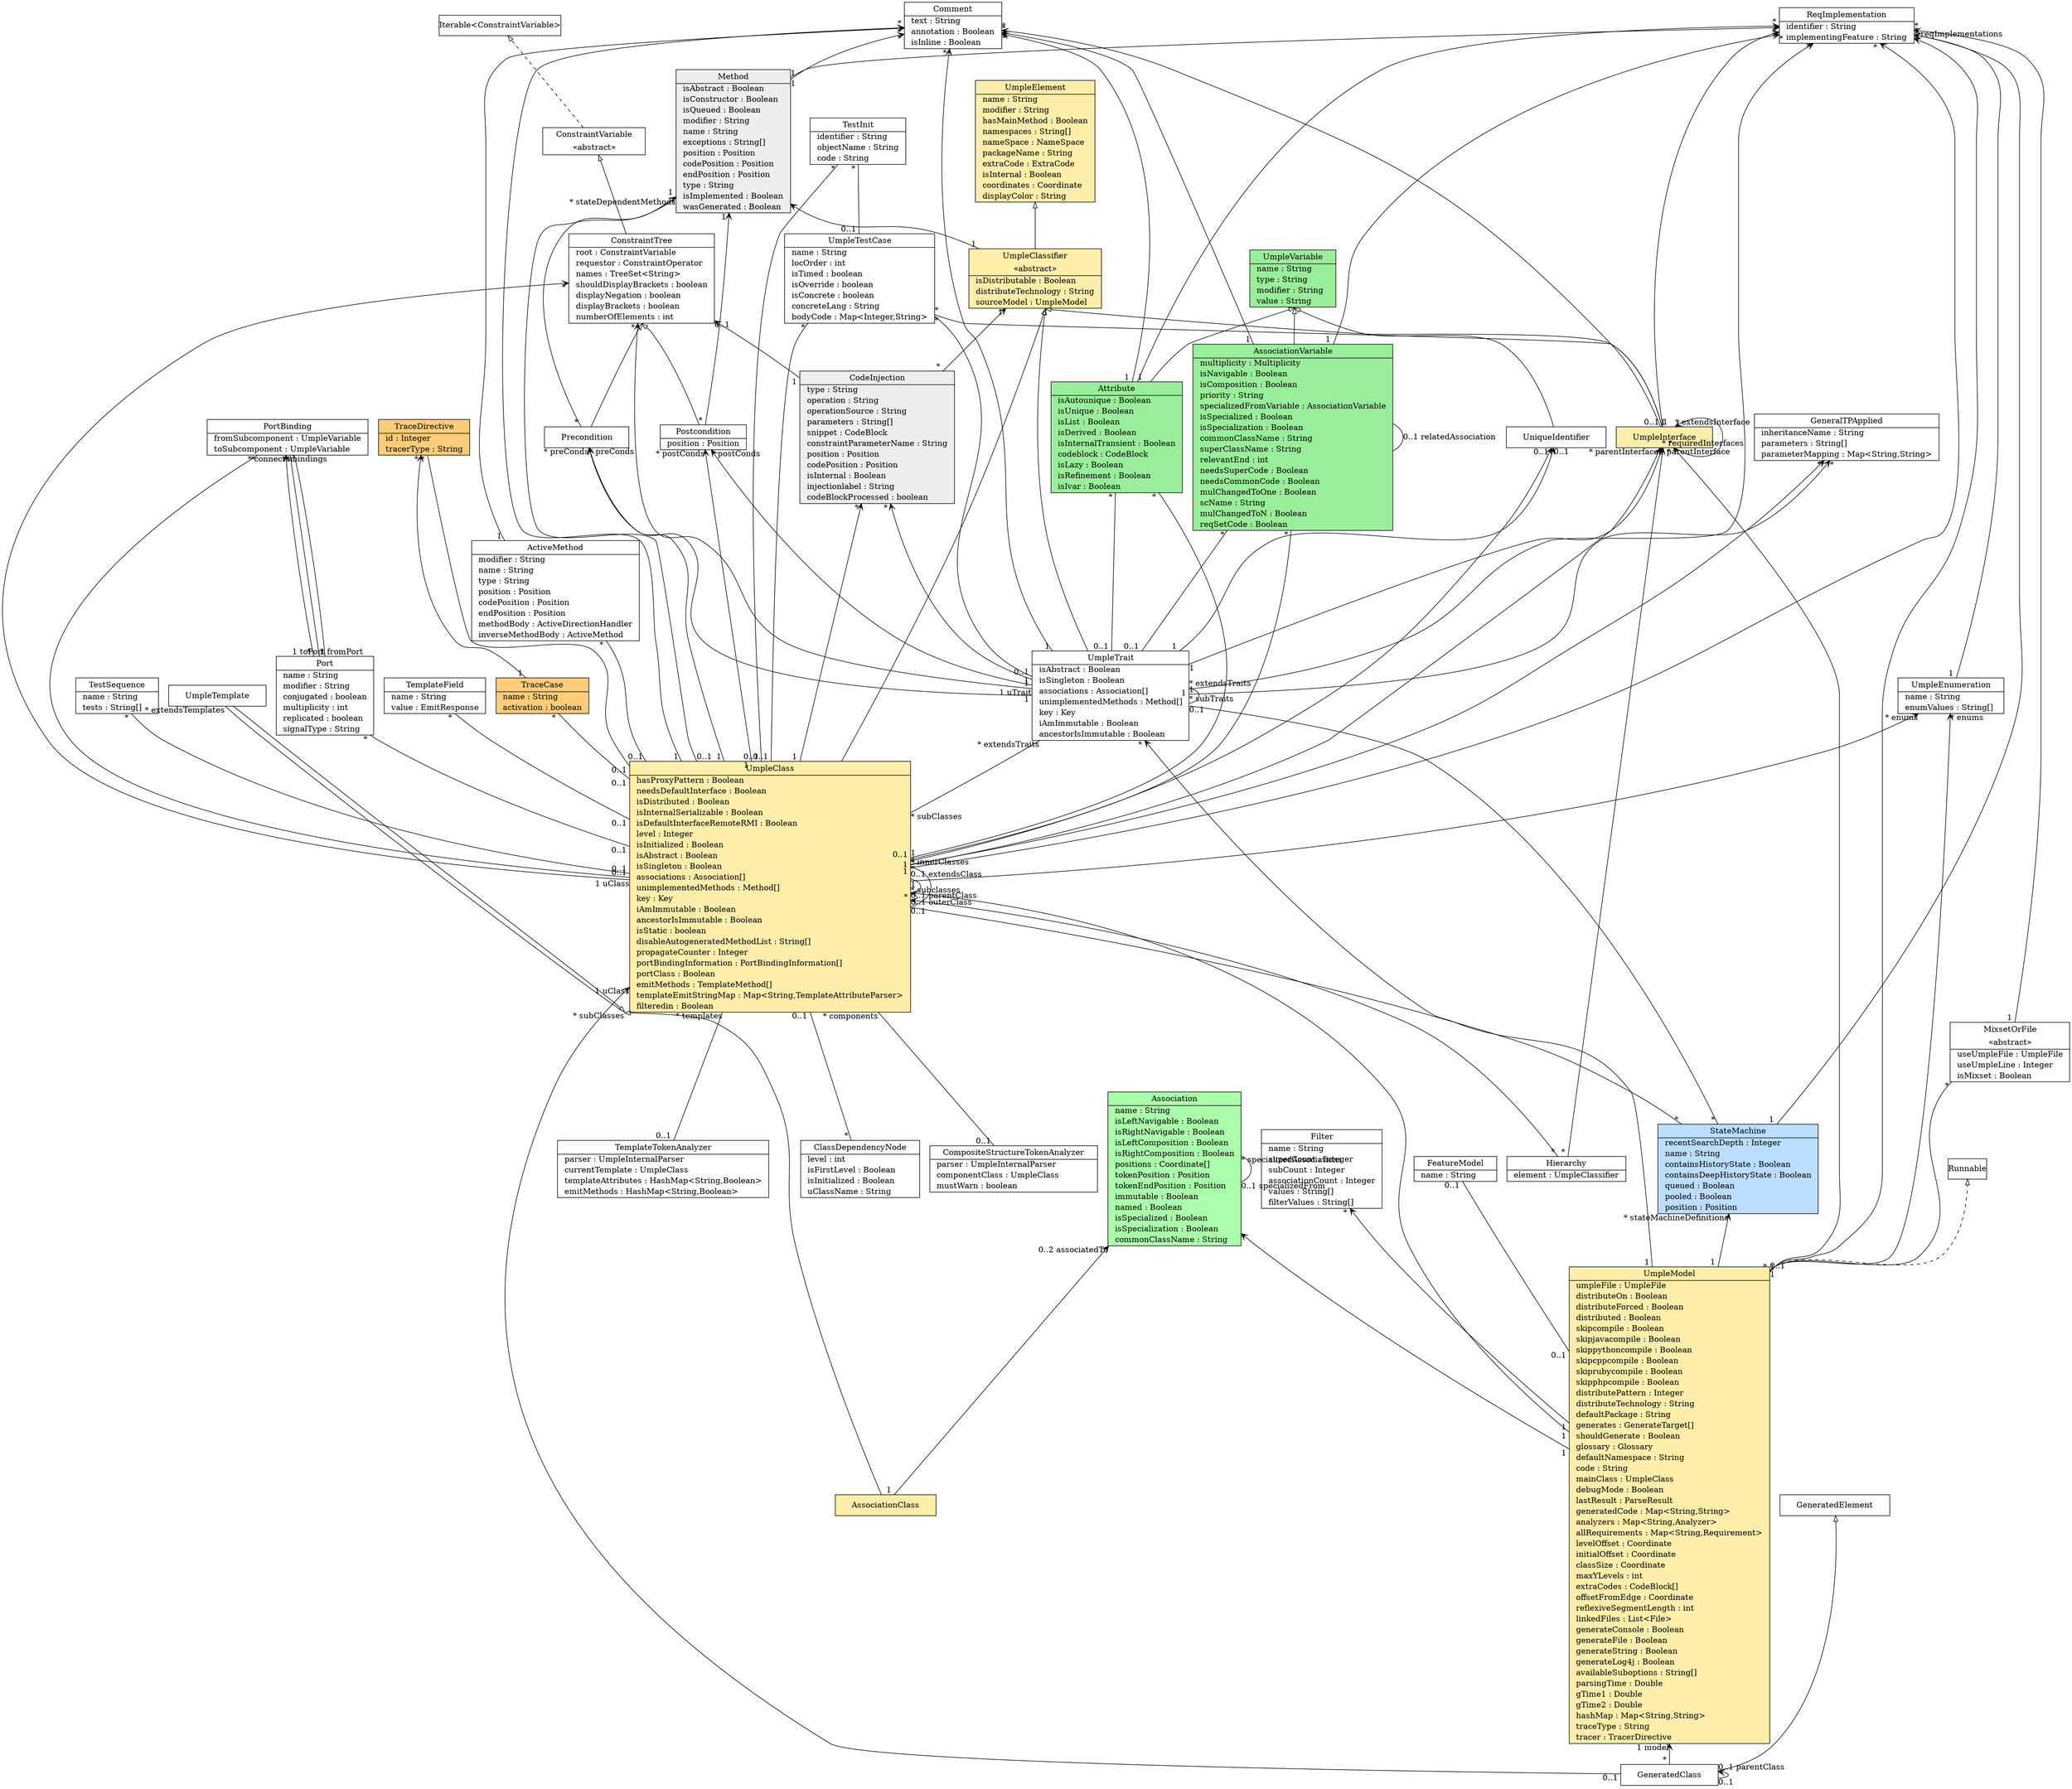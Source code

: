 // Code generated by Umple 1.35.0.7523.c616a4dce

digraph "DiagramCoreMaster" {
  rankdir="BT"
  node [ratio="auto" shape=record margin=0; href="javascript:Action.selectClass(&quot;\N&quot;);"];

  // Class: ClassDependencyNode
  "ClassDependencyNode" [shape=plaintext margin=0 label=<<table border="1" cellspacing="0" cellborder="0" cellpadding="2"><tr><td cellpadding="4">    ClassDependencyNode    </td></tr><hr/><tr><td align="left" href="" title="int level&#13;">  level : int  </td></tr><tr><td align="left" href="" title="Boolean isFirstLevel&#13;">  isFirstLevel : Boolean  </td></tr><tr><td align="left" href="" title="Boolean isInitialized&#13;">  isInitialized : Boolean  </td></tr><tr><td align="left" href="" title="String uClassName&#13;">  uClassName : String  </td></tr></table>>,
   tooltip="class ClassDependencyNode
@umplesource ClassDependencyNode.ump 18&#13;"];

  // Class: Hierarchy
  "Hierarchy" [shape=plaintext margin=0 label=<<table border="1" cellspacing="0" cellborder="0" cellpadding="2"><tr><td cellpadding="4">    Hierarchy    </td></tr><hr/><tr><td align="left" href="" title="UmpleClassifier element&#13;">  element : UmpleClassifier  </td></tr></table>>,
   tooltip="class Hierarchy
Used to persist hirarchy information for given elemnts (owner, and children)&#13;@umplesource Generator_UmpleModelWalker.ump 45&#13;"];

  // Class: StateMachine
  "StateMachine" [ style=filled, fillcolor="#BBDDFF" shape=plaintext margin=0 label=<<table border="1" cellspacing="0" cellborder="0" cellpadding="2"><tr><td cellpadding="4">    StateMachine    </td></tr><hr/><tr><td align="left" href="" title="Integer recentSearchDepth&#13;">  recentSearchDepth : Integer  </td></tr><tr><td align="left" href="" title="String name&#13;">  name : String  </td></tr><tr><td align="left" href="" title="Boolean containsHistoryState&#13;">  containsHistoryState : Boolean  </td></tr><tr><td align="left" href="" title="Boolean containsDeepHistoryState&#13;">  containsDeepHistoryState : Boolean  </td></tr><tr><td align="left" href="" title="Boolean queued&#13;before getContainsHistoryState { if ('H'.equals(name)) { containsHistoryState = true; } }&#13;before getContainsDeepHistoryState { if ('HStar'.equals(name)) { containsDeepHistoryState = true; } }&#13;">  queued : Boolean  </td></tr><tr><td align="left" href="" title="Boolean pooled&#13;">  pooled : Boolean  </td></tr><tr><td align="left" href="" title="Position position&#13;">  position : Position  </td></tr></table>>,
   tooltip="class StateMachine
* An entity in a running program that can have a set of values (states) and which&#13; changes values by taking transitions in response to various events.&#13;*************************************************************************************&#13;************************************NEW CLASS****************************************&#13;*************************************************************************************&#13;@umplesource StateMachine.ump 18&#13;@umplesource StateMachine.ump 30&#13;@umplesource StateMachine.ump 38&#13;@umplesource StateMachine_Code.ump 14&#13;@umplesource UmpleInternalParser_CodeTrait_StateMachine.ump 1679&#13;@umplesource DiagramMaster.ump 96&#13;"];

  // Class: UmpleElement
  "UmpleElement" [ style=filled, fillcolor="#FFEEAA" shape=plaintext margin=0 label=<<table border="1" cellspacing="0" cellborder="0" cellpadding="2"><tr><td cellpadding="4">    UmpleElement    </td></tr><hr/><tr><td align="left" href="" title="String name&#13;The name of the Umple element.&#13;">  name : String  </td></tr><tr><td align="left" href="" title="String modifier&#13;The modifier associated with the Umple element.&#13;">  modifier : String  </td></tr><tr><td align="left" href="" title="Boolean hasMainMethod&#13;">  hasMainMethod : Boolean  </td></tr><tr><td align="left" href="" title="String[] namespaces&#13;">  namespaces : String[]  </td></tr><tr><td align="left" href="" title="NameSpace nameSpace&#13;">  nameSpace : NameSpace  </td></tr><tr><td align="left" href="" title="String packageName&#13;">  packageName : String  </td></tr><tr><td align="left" href="" title="ExtraCode extraCode&#13;The code associated with the Umple element.&#13;">  extraCode : ExtraCode  </td></tr><tr><td align="left" href="" title="Boolean isInternal&#13;Specifies whether or not the Umple element is internal.&#13;">  isInternal : Boolean  </td></tr><tr><td align="left" href="" title="Coordinate coordinates&#13;Specifies the position of this Umple element (ex. The UmpleOnline diagram).&#13;">  coordinates : Coordinate  </td></tr><tr><td align="left" href="" title="String displayColor&#13;Specifies the display color of this element&#13;">  displayColor : String  </td></tr></table>>,
   tooltip="class UmpleElement
* An UmpleElement is one of the top-level items found in an Umple model&#13; Currently it has one subclass, UmpleClassifier&#13;&#13;@umplesource Umple.ump 146&#13;@umplesource Umple.ump 186&#13;@umplesource Umple_Code.ump 388&#13;@umplesource DiagramMaster.ump 79&#13;"];

  // Class: UmpleClassifier
  "UmpleClassifier" [ style=filled, fillcolor="#FFEEAA" shape=plaintext margin=0 label=<<table border="1" cellspacing="0" cellborder="0" cellpadding="2"><tr><td cellpadding="4">    UmpleClassifier    </td></tr><tr><td cellpadding="4">&laquo;abstract&raquo;</td></tr><hr/><tr><td align="left" href="" title="Boolean isDistributable&#13;Specifies whether or not the Umple class or implemented classes are distributable with RMI technology.&#13;">  isDistributable : Boolean  </td></tr><tr><td align="left" href="" title="String distributeTechnology&#13;">  distributeTechnology : String  </td></tr><tr><td align="left" href="" title="UmpleModel sourceModel&#13;">  sourceModel : UmpleModel  </td></tr></table>>,
   tooltip="class UmpleClassifier
* Represents an Umple classifier: a Class or Interface&#13;@umplesource Umple.ump 635&#13;@umplesource Umple_Code.ump 473&#13;@umplesource Umple_CodeMethod.ump 400&#13;@umplesource DiagramMaster.ump 78&#13;"];
  "UmpleClassifier" -> "UmpleElement" [arrowhead="empty"; samehead="gen"];


  // Class: UmpleClass
  "UmpleClass" [ style=filled, fillcolor="#FFEEAA" shape=plaintext margin=0 label=<<table border="1" cellspacing="0" cellborder="0" cellpadding="2"><tr><td cellpadding="4">    UmpleClass    </td></tr><hr/><tr><td align="left" href="" title="Boolean hasProxyPattern&#13;">  hasProxyPattern : Boolean  </td></tr><tr><td align="left" href="" title="Boolean needsDefaultInterface&#13;">  needsDefaultInterface : Boolean  </td></tr><tr><td align="left" href="" title="Boolean isDistributed&#13;">  isDistributed : Boolean  </td></tr><tr><td align="left" href="" title="Boolean isInternalSerializable&#13;">  isInternalSerializable : Boolean  </td></tr><tr><td align="left" href="" title="Boolean isDefaultInterfaceRemoteRMI&#13;">  isDefaultInterfaceRemoteRMI : Boolean  </td></tr><tr><td align="left" href="" title="Integer level&#13;dependency handling attributes&#13;">  level : Integer  </td></tr><tr><td align="left" href="" title="Boolean isInitialized&#13;">  isInitialized : Boolean  </td></tr><tr><td align="left" href="" title="Boolean isAbstract&#13;Specifies whether or not the Umple class is an abstract class.&#13;">  isAbstract : Boolean  </td></tr><tr><td align="left" href="" title="Boolean isSingleton&#13;Specifies whether or not the Umple class is a singleton.&#13;">  isSingleton : Boolean  </td></tr><tr><td align="left" href="" title="Association[] associations&#13;">  associations : Association[]  </td></tr><tr><td align="left" href="" title="Method[] unimplementedMethods&#13;List of candidate methods that were not added to the class&#13;">  unimplementedMethods : Method[]  </td></tr><tr><td align="left" href="" title="Key key&#13;">  key : Key  </td></tr><tr><td align="left" href="" title="Boolean iAmImmutable&#13;Specifies whether or not the Umple class is immutable.&#13;">  iAmImmutable : Boolean  </td></tr><tr><td align="left" href="" title="Boolean ancestorIsImmutable&#13;">  ancestorIsImmutable : Boolean  </td></tr><tr><td align="left" href="" title="boolean isStatic&#13;">  isStatic : boolean  </td></tr><tr><td align="left" href="" title="String[] disableAutogeneratedMethodList&#13;disable methods from being auto-generated by Umple.&#13;">  disableAutogeneratedMethodList : String[]  </td></tr><tr><td align="left" href="" title="Integer propagateCounter&#13;Arbitary Limit&#13;">  propagateCounter : Integer  </td></tr><tr><td align="left" href="" title="PortBindingInformation[] portBindingInformation&#13;">  portBindingInformation : PortBindingInformation[]  </td></tr><tr><td align="left" href="" title="Boolean portClass&#13;">  portClass : Boolean  </td></tr><tr><td align="left" href="" title="TemplateMethod[] emitMethods&#13;">  emitMethods : TemplateMethod[]  </td></tr><tr><td align="left" href="" title="Map&lt;String,TemplateAttributeParser&gt; templateEmitStringMap&#13;">  templateEmitStringMap : Map&lt;String,TemplateAttributeParser&gt;  </td></tr><tr><td align="left" href="" title="Boolean filteredin&#13;Specifies whether or not in the filter&#13;">  filteredin : Boolean  </td></tr></table>>,
   tooltip="class UmpleClass
* An UmpleClass can contain attributes, associations, state machines and methods.&#13; It can also have various other information such as a key (to identify uniqueness),&#13; code to inject into generated code, and comments. It can be tagged with various&#13; patterns, such as 'singleton', meaning that there can only be one instance,&#13; and abstract, meaning it can't have any instances.&#13;* In Umple_Code.ump: Methods for computing complex properties&#13;Fragment source file: Umple_Code.ump&#13;Line : 1311&#13;Fragment source file: Umple_Code.ump&#13;Line : 1566&#13;---------------------------------------------------------------------------------------------&#13;------------------------------------class end------------------------------------------------&#13;---------------------------------------------------------------------------------------------&#13;---------------------------------------------------------------------------------------------&#13;------------------------------------class start----------------------------------------------&#13;---------------------------------------------------------------------------------------------&#13;----------------------------------------------------------&#13;Handle the existing templates in the current umple model.&#13;class UmpleModel {&#13;  UmpleTemplate getUmpleTemplate(String name){&#13;    for (UmpleTemplate aTemplate : getUmpleTemplates())&#13;    {&#13;      if (aTemplate.getName().equals(name))&#13;      {&#13;        return aTemplate;&#13;      }&#13;    }&#13;    return null;&#13;  }&#13;  &#13;   public UmpleTemplate addUmpleTemplate(String name)&#13;  {&#13;    UmpleTemplate newTemplate = getUmpleTemplate(name);&#13;    if (newTemplate == null)&#13;    {&#13;      newTemplate = new UmpleTemplate(name, this);&#13;      addUmpleTemplate(newTemplate);&#13;    }&#13;    return newTemplate;&#13;  }&#13;}&#13;----------------------------------------------------------&#13;An umple template contains a map for emittable strings&#13;@umplesource StateMachine.ump 367&#13;@umplesource Umple.ump 689&#13;@umplesource Umple.ump 788&#13;@umplesource Umple_CodeClass.ump 104&#13;@umplesource Umple_CodeClass.ump 119&#13;@umplesource Umple_CodeClass.ump 162&#13;@umplesource Umple_Code_StateMachine.ump 42&#13;@umplesource Umple_Code_StateMachine.ump 57&#13;@umplesource Umple_Code_Trait.ump 387&#13;@umplesource Test_Code.ump 18&#13;@umplesource Trace.ump 23&#13;@umplesource Structure.ump 18&#13;@umplesource Template.ump 45&#13;@umplesource UmpleFilterModel.ump 27&#13;@umplesource DiagramMaster.ump 81&#13;"];
  "UmpleClass" -> "UmpleClassifier" [arrowhead="empty"; samehead="gen"];


  // Class: UmpleModel
  "UmpleModel" [ style=filled, fillcolor="#FFEEAA" shape=plaintext margin=0 label=<<table border="1" cellspacing="0" cellborder="0" cellpadding="2"><tr><td cellpadding="4">    UmpleModel    </td></tr><hr/><tr><td align="left" href="" title="UmpleFile umpleFile&#13;The Umple file (.ump) that was used to populate the model.&#13;">  umpleFile : UmpleFile  </td></tr><tr><td align="left" href="" title="Boolean distributeOn&#13;Variables used for distributed code control&#13;">  distributeOn : Boolean  </td></tr><tr><td align="left" href="" title="Boolean distributeForced&#13;">  distributeForced : Boolean  </td></tr><tr><td align="left" href="" title="Boolean distributed&#13;">  distributed : Boolean  </td></tr><tr><td align="left" href="" title="Boolean skipcompile&#13;Variables used to advise not to bother trying to compile various language&#13;because the code doesn't contain coherent or complete code.&#13;These are set to true when various @@@skip directives are found in comments&#13;">  skipcompile : Boolean  </td></tr><tr><td align="left" href="" title="Boolean skipjavacompile&#13;">  skipjavacompile : Boolean  </td></tr><tr><td align="left" href="" title="Boolean skippythoncompile&#13;">  skippythoncompile : Boolean  </td></tr><tr><td align="left" href="" title="Boolean skipcppcompile&#13;">  skipcppcompile : Boolean  </td></tr><tr><td align="left" href="" title="Boolean skiprubycompile&#13;">  skiprubycompile : Boolean  </td></tr><tr><td align="left" href="" title="Boolean skipphpcompile&#13;">  skipphpcompile : Boolean  </td></tr><tr><td align="left" href="" title="Integer distributePattern&#13;">  distributePattern : Integer  </td></tr><tr><td align="left" href="" title="String distributeTechnology&#13;">  distributeTechnology : String  </td></tr><tr><td align="left" href="" title="String defaultPackage&#13;">  defaultPackage : String  </td></tr><tr><td align="left" href="" title="GenerateTarget[] generates&#13;">  generates : GenerateTarget[]  </td></tr><tr><td align="left" href="" title="Boolean shouldGenerate&#13;">  shouldGenerate : Boolean  </td></tr><tr><td align="left" href="" title="Glossary glossary&#13;">  glossary : Glossary  </td></tr><tr><td align="left" href="" title="String defaultNamespace&#13;">  defaultNamespace : String  </td></tr><tr><td align="left" href="" title="String code&#13;">  code : String  </td></tr><tr><td align="left" href="" title="UmpleClass mainClass&#13;">  mainClass : UmpleClass  </td></tr><tr><td align="left" href="" title="Boolean debugMode&#13;">  debugMode : Boolean  </td></tr><tr><td align="left" href="" title="ParseResult lastResult&#13;">  lastResult : ParseResult  </td></tr><tr><td align="left" href="" title="Map&lt;String,String&gt; generatedCode&#13;">  generatedCode : Map&lt;String,String&gt;  </td></tr><tr><td align="left" href="" title="Map&lt;String,Analyzer&gt; analyzers&#13;">  analyzers : Map&lt;String,Analyzer&gt;  </td></tr><tr><td align="left" href="" title="Map&lt;String,Requirement&gt; allRequirements&#13;The core list of all requirement in this Model s found while parsing&#13;">  allRequirements : Map&lt;String,Requirement&gt;  </td></tr><tr><td align="left" href="" title="Coordinate levelOffset&#13;data for default class positioning&#13;">  levelOffset : Coordinate  </td></tr><tr><td align="left" href="" title="Coordinate initialOffset&#13;">  initialOffset : Coordinate  </td></tr><tr><td align="left" href="" title="Coordinate classSize&#13;">  classSize : Coordinate  </td></tr><tr><td align="left" href="" title="int maxYLevels&#13;">  maxYLevels : int  </td></tr><tr><td align="left" href="" title="CodeBlock[] extraCodes&#13;Top level blocks code contained within a model.&#13;extraCodes will be generated in a single file&#13;">  extraCodes : CodeBlock[]  </td></tr><tr><td align="left" href="" title="Coordinate offsetFromEdge&#13;data for default association positioning&#13;">  offsetFromEdge : Coordinate  </td></tr><tr><td align="left" href="" title="int reflexiveSegmentLength&#13;">  reflexiveSegmentLength : int  </td></tr><tr><td align="left" href="" title="List&lt;File&gt; linkedFiles&#13;">  linkedFiles : List&lt;File&gt;  </td></tr><tr><td align="left" href="" title="Boolean generateConsole&#13;Whether tracer output should be generated if needed&#13;These are set to false when tracer classes are created by generators&#13;">  generateConsole : Boolean  </td></tr><tr><td align="left" href="" title="Boolean generateFile&#13;">  generateFile : Boolean  </td></tr><tr><td align="left" href="" title="Boolean generateString&#13;">  generateString : Boolean  </td></tr><tr><td align="left" href="" title="Boolean generateLog4j&#13;">  generateLog4j : Boolean  </td></tr><tr><td align="left" href="" title="String[] availableSuboptions&#13;Suboptions that might be added by the suboption command;&#13;">  availableSuboptions : String[]  </td></tr><tr><td align="left" href="" title="Double parsingTime&#13;ParsingTime represents Parsing end time&#13;gTime1 represents code generation start time&#13;gTime2 represents code generation end time&#13;">  parsingTime : Double  </td></tr><tr><td align="left" href="" title="Double gTime1&#13;">  gTime1 : Double  </td></tr><tr><td align="left" href="" title="Double gTime2&#13;">  gTime2 : Double  </td></tr><tr><td align="left" href="" title="Map&lt;String,String&gt; hashMap&#13;">  hashMap : Map&lt;String,String&gt;  </td></tr><tr><td align="left" href="" title="String traceType&#13;">  traceType : String  </td></tr><tr><td align="left" href="" title="TracerDirective tracer&#13;">  tracer : TracerDirective  </td></tr></table>>,
   tooltip="class UmpleModel
* Class UmpleModel is the central class describing the system being compiled.&#13;&#13; The model contains everything that was derived from an Umple file (.ump) when it was parsed such as&#13; the classes, attributes, associations, state machines, methods, etc that were in it.&#13;&#13; Put another way, when an Umple file (.ump) is parsed an Umple model is populated with everything that was parsed from that file.&#13;&#13; Because of this it is absolutely critical to understand the model since it is basically the \"root\" of everything.&#13;The Umple Traits contained within the model.&#13;The State Machines contained within the model.&#13;*&#13; In Umple_Code.ump: Methods for manipulating the Model&#13;Fragment source file: Umple_Code.ump&#13;Line : 360&#13;Fragment source file: Umple_Code.ump&#13;Line : 212&#13;Fragment source file: Umple_Code.ump&#13;Line : 562&#13;Fragment source file: Umple_Code.ump&#13;Line : 571&#13;---------------------------------------------------------------------------------------------&#13;------------------------------------class start----------------------------------------------&#13;---------------------------------------------------------------------------------------------&#13;Copyright: All contributers to the Umple Project&#13;&#13;This file is made available subject to the open source license found at:&#13;https://umple.org/license&#13;&#13;Mixset meta-model&#13;Copyright: All contributers to the Umple Project&#13;&#13;This file is made available subject to the open source license found at:&#13;https://umple.org/license&#13;&#13;Feature diagram meta-model&#13;A FeatureDiagram stores information required to build a feature diagram in Umple&#13;*************************************************************************************&#13;************************************NEW CLASS****************************************&#13;*************************************************************************************&#13;Yellow for Classifiers, classes etc.&#13;@umplesource Umple.ump 29&#13;@umplesource Umple.ump 114&#13;@umplesource Umple.ump 123&#13;@umplesource UmpleVersion.ump 13&#13;@umplesource Umple_Code.ump 22&#13;@umplesource Umple_CodeClass.ump 3&#13;@umplesource Umple_CodeClass.ump 46&#13;@umplesource Umple_CodeClass.ump 72&#13;@umplesource Umple_CodeCoordinate.ump 103&#13;@umplesource Umple_Code_StateMachine.ump 3&#13;@umplesource Umple_Code_Filter.ump 4&#13;@umplesource Umple_Code_Filter.ump 265&#13;@umplesource Umple_Code_Filter.ump 267&#13;@umplesource Umple_Code_Trait.ump 6&#13;@umplesource Mixset.ump 12&#13;@umplesource FeatureModel.ump 14&#13;@umplesource Trace.ump 17&#13;@umplesource UmpleInternalParser_CodeTrait.ump 7&#13;@umplesource UmpleFilterModel.ump 21&#13;@umplesource UmpleInternalParser_CodeMixset.ump 19&#13;@umplesource DiagramMaster.ump 76&#13;"];
  "UmpleModel" -> "Runnable" [  arrowhead="empty"; samehead="gen"; style=dashed];


  // Class: Method
  "Method" [ style=filled, fillcolor="#EEEEEE" shape=plaintext margin=0 label=<<table border="1" cellspacing="0" cellborder="0" cellpadding="2"><tr><td cellpadding="4">    Method    </td></tr><hr/><tr><td align="left" href="" title="Boolean isAbstract&#13;Specifies whether or not the Method is abstract.&#13;">  isAbstract : Boolean  </td></tr><tr><td align="left" href="" title="Boolean isConstructor&#13;Specifies whether this is a constructor for the Umple class.&#13;">  isConstructor : Boolean  </td></tr><tr><td align="left" href="" title="Boolean isQueued&#13;Specifies whether or not the method is queued.&#13;">  isQueued : Boolean  </td></tr><tr><td align="left" href="" title="String modifier&#13;The modifier associated with the method.&#13;">  modifier : String  </td></tr><tr><td align="left" href="" title="String name&#13;The name of the method.&#13;">  name : String  </td></tr><tr><td align="left" href="" title="String[] exceptions&#13;Throws exceptions&#13;">  exceptions : String[]  </td></tr><tr><td align="left" href="" title="Position position&#13;">  position : Position  </td></tr><tr><td align="left" href="" title="Position codePosition&#13;">  codePosition : Position  </td></tr><tr><td align="left" href="" title="Position endPosition&#13;">  endPosition : Position  </td></tr><tr><td align="left" href="" title="String type&#13;The type of the method.&#13;">  type : String  </td></tr><tr><td align="left" href="" title="Boolean isImplemented&#13;Specifies whether or not the method is implemented.&#13;">  isImplemented : Boolean  </td></tr><tr><td align="left" href="" title="Boolean wasGenerated&#13;Specifies, for fAutoAPI methods, if the method was generated&#13;">  wasGenerated : Boolean  </td></tr></table>>,
   tooltip="class Method
* A method in an Umple class or interface&#13; Umple Methods are coded by the programmer in the language(s) of their choice&#13;*&#13;* This is for cloning&#13;* Note: This code doesn't cover deep cloning. It's a combination of  shallow and deep cloning&#13;Grey for methods and code injections&#13;@umplesource Umple.ump 195&#13;@umplesource Umple_CodeMethod.ump 7&#13;@umplesource Umple_CodeMethod.ump 56&#13;@umplesource Trace_Code.ump 281&#13;@umplesource DiagramMaster.ump 123&#13;"];

  // Class: UmpleTestCase
  "UmpleTestCase" [shape=plaintext margin=0 label=<<table border="1" cellspacing="0" cellborder="0" cellpadding="2"><tr><td cellpadding="4">    UmpleTestCase    </td></tr><hr/><tr><td align="left" href="" title="String name&#13;">  name : String  </td></tr><tr><td align="left" href="" title="int locOrder&#13;">  locOrder : int  </td></tr><tr><td align="left" href="" title="boolean isTimed&#13;">  isTimed : boolean  </td></tr><tr><td align="left" href="" title="boolean isOverride&#13;">  isOverride : boolean  </td></tr><tr><td align="left" href="" title="boolean isConcrete&#13;">  isConcrete : boolean  </td></tr><tr><td align="left" href="" title="String concreteLang&#13;">  concreteLang : String  </td></tr><tr><td align="left" href="" title="Map&lt;Integer,String&gt; bodyCode&#13;">  bodyCode : Map&lt;Integer,String&gt;  </td></tr></table>>,
   tooltip="class UmpleTestCase
* Test Case  at the  Class level .&#13;@umplesource Umple.ump 290&#13;"];

  // Class: TestSequence
  "TestSequence" [shape=plaintext margin=0 label=<<table border="1" cellspacing="0" cellborder="0" cellpadding="2"><tr><td cellpadding="4">    TestSequence    </td></tr><hr/><tr><td align="left" href="" title="String name&#13;">  name : String  </td></tr><tr><td align="left" href="" title="String[] tests&#13;">  tests : String[]  </td></tr></table>>,
   tooltip="class TestSequence
@umplesource Umple.ump 322&#13;"];

  // Class: TestInit
  "TestInit" [shape=plaintext margin=0 label=<<table border="1" cellspacing="0" cellborder="0" cellpadding="2"><tr><td cellpadding="4">    TestInit    </td></tr><hr/><tr><td align="left" href="" title="String identifier&#13;">  identifier : String  </td></tr><tr><td align="left" href="" title="String objectName&#13;">  objectName : String  </td></tr><tr><td align="left" href="" title="String code&#13;">  code : String  </td></tr></table>>,
   tooltip="class TestInit
initialization statements in test that holds&#13;identifier objectname (parameters);&#13;@umplesource Umple.ump 331&#13;"];

  // Class: ConstraintVariable
  "ConstraintVariable" [shape=plaintext margin=0 label=<<table border="1" cellspacing="0" cellborder="0" cellpadding="2"><tr><td cellpadding="4">    ConstraintVariable    </td></tr><tr><td cellpadding="4">&laquo;abstract&raquo;</td></tr></table>>,
   tooltip="class ConstraintVariable
* ConstraintVariables encapsulate that data of one element in a ConstraintTree, making up the nodes of that tree.&#13; For example: a&lt;3&#13;     has the structure:   ConstraintTree&#13;                          ConstraintOperator(&lt;)&#13;                            /            \&#13;                    ConstraintTree     ConstraintNumberLiteral(3)&#13;               ConstraintAttribute(a)&#13;     where all the \"Constraint\" classes inherit from ConstraintVariable&#13;@umplesource Umple.ump 400&#13;@umplesource Umple_CodeConstraint.ump 715&#13;"];
  "ConstraintVariable" -> "Iterable&lt;ConstraintVariable&gt;" [  arrowhead="empty"; samehead="gen"; style=dashed];


  // Class: ConstraintTree
  "ConstraintTree" [shape=plaintext margin=0 label=<<table border="1" cellspacing="0" cellborder="0" cellpadding="2"><tr><td cellpadding="4">    ConstraintTree    </td></tr><hr/><tr><td align="left" href="" title="ConstraintVariable root&#13;">  root : ConstraintVariable  </td></tr><tr><td align="left" href="" title="ConstraintOperator requestor&#13;">  requestor : ConstraintOperator  </td></tr><tr><td align="left" href="" title="TreeSet&lt;String&gt; names&#13;">  names : TreeSet&lt;String&gt;  </td></tr><tr><td align="left" href="" title="boolean shouldDisplayBrackets&#13;">  shouldDisplayBrackets : boolean  </td></tr><tr><td align="left" href="" title="boolean displayNegation&#13;">  displayNegation : boolean  </td></tr><tr><td align="left" href="" title="boolean displayBrackets&#13;">  displayBrackets : boolean  </td></tr><tr><td align="left" href="" title="int numberOfElements&#13;">  numberOfElements : int  </td></tr></table>>,
   tooltip="class ConstraintTree
* ConstraintTrees are a redundant class that are necessary because of lone constraints, i.e. [true] has to be handled, and does not contain an operator&#13;   * If lone constraints didn't exist then the ConstraintTree class could be condensed into ConstraintOperator. One nice religation of responsibilities is that ConstraintTrees take care of the ! and () symbols, leaving the ConstraintOperator class to be more pure&#13;*************************************************************************************&#13;************************************NEW CLASS****************************************&#13;*************************************************************************************&#13;@umplesource Umple.ump 406&#13;@umplesource Umple_CodeConstraint.ump 16&#13;@umplesource UmpleInternalParser_CodeTrait_StateMachine.ump 1544&#13;"];
  "ConstraintTree" -> "ConstraintVariable" [arrowhead="empty"; samehead="gen"];


  // Class: Precondition
  "Precondition" [shape=plaintext margin=0 label=<<table border="1" cellspacing="0" cellborder="0" cellpadding="10"><tr><td>    Precondition    </td></tr></table>>,
   tooltip="class Precondition
* The Preconditions are constraints on methods, restricting the method so that it does not process if the constraint is not satisfied.&#13;@umplesource Umple.ump 434&#13;@umplesource Umple_CodeConstraint.ump 325&#13;"];
  "Precondition" -> "ConstraintTree" [arrowhead="empty"; samehead="gen"];


  // Class: Postcondition
  "Postcondition" [shape=plaintext margin=0 label=<<table border="1" cellspacing="0" cellborder="0" cellpadding="2"><tr><td cellpadding="4">    Postcondition    </td></tr><hr/><tr><td align="left" href="" title="Position position&#13;">  position : Position  </td></tr></table>>,
   tooltip="class Postcondition
* The Preconditions are constraints on methods, throughing an exception if the constraint is not sastisfied after the method has computed.&#13;@umplesource Umple.ump 441&#13;@umplesource Umple_CodeConstraint.ump 355&#13;"];
  "Postcondition" -> "ConstraintTree" [arrowhead="empty"; samehead="gen"];


  // Class: CodeInjection
  "CodeInjection" [ style=filled, fillcolor="#EEEEEE" shape=plaintext margin=0 label=<<table border="1" cellspacing="0" cellborder="0" cellpadding="2"><tr><td cellpadding="4">    CodeInjection    </td></tr><hr/><tr><td align="left" href="" title="String type&#13;">  type : String  </td></tr><tr><td align="left" href="" title="String operation&#13;">  operation : String  </td></tr><tr><td align="left" href="" title="String operationSource&#13;">  operationSource : String  </td></tr><tr><td align="left" href="" title="String[] parameters&#13;">  parameters : String[]  </td></tr><tr><td align="left" href="" title="CodeBlock snippet&#13;">  snippet : CodeBlock  </td></tr><tr><td align="left" href="" title="String constraintParameterName&#13;">  constraintParameterName : String  </td></tr><tr><td align="left" href="" title="Position position&#13;">  position : Position  </td></tr><tr><td align="left" href="" title="Position codePosition&#13;">  codePosition : Position  </td></tr><tr><td align="left" href="" title="Boolean isInternal&#13;">  isInternal : Boolean  </td></tr><tr><td align="left" href="" title="String injectionlabel&#13;">  injectionlabel : String  </td></tr><tr><td align="left" href="" title="boolean codeBlockProcessed&#13;">  codeBlockProcessed : boolean  </td></tr></table>>,
   tooltip="class CodeInjection
* A block of code that can be injected into one or more methods, constructor, etc.&#13;@umplesource Umple.ump 585&#13;@umplesource Umple_CodeMethod.ump 339&#13;@umplesource UmpleInternalParser_CodeMixset.ump 639&#13;@umplesource DiagramMaster.ump 125&#13;"];

  // Class: UmpleEnumeration
  "UmpleEnumeration" [shape=plaintext margin=0 label=<<table border="1" cellspacing="0" cellborder="0" cellpadding="2"><tr><td cellpadding="4">    UmpleEnumeration    </td></tr><hr/><tr><td align="left" href="" title="String name&#13;">  name : String  </td></tr><tr><td align="left" href="" title="String[] enumValues&#13;">  enumValues : String[]  </td></tr></table>>,
   tooltip="class UmpleEnumeration
* Represents an enumeration&#13;@umplesource Umple.ump 622&#13;@umplesource UmpleEnumeration_Code.ump 1&#13;"];

  // Class: UmpleInterface
  "UmpleInterface" [ style=filled, fillcolor="#FFEEAA" shape=plaintext margin=0 label=<<table border="1" cellspacing="0" cellborder="0" cellpadding="10"><tr><td>    UmpleInterface    </td></tr></table>>,
   tooltip="class UmpleInterface
* Represents a interface.&#13; Like a class, but can't have any concrete methods, attributes or associations.&#13;@umplesource Umple.ump 662&#13;@umplesource DiagramMaster.ump 77&#13;"];
  "UmpleInterface" -> "UmpleClassifier" [arrowhead="empty"; samehead="gen"];


  // Class: UmpleTrait
  "UmpleTrait" [shape=plaintext margin=0 label=<<table border="1" cellspacing="0" cellborder="0" cellpadding="2"><tr><td cellpadding="4">    UmpleTrait    </td></tr><hr/><tr><td align="left" href="" title="Boolean isAbstract&#13;Specifies whether or not the Umple class is an abstract class.&#13;">  isAbstract : Boolean  </td></tr><tr><td align="left" href="" title="Boolean isSingleton&#13;Specifies whether or not the Umple trait is a singleton.&#13;">  isSingleton : Boolean  </td></tr><tr><td align="left" href="" title="Association[] associations&#13;">  associations : Association[]  </td></tr><tr><td align="left" href="" title="Method[] unimplementedMethods&#13;List of candidate methods that were not added to the Trait&#13;">  unimplementedMethods : Method[]  </td></tr><tr><td align="left" href="" title="Key key&#13;">  key : Key  </td></tr><tr><td align="left" href="" title="Boolean iAmImmutable&#13;Specifies whether or not the Umple trait is immutable.&#13;">  iAmImmutable : Boolean  </td></tr><tr><td align="left" href="" title="Boolean ancestorIsImmutable&#13;">  ancestorIsImmutable : Boolean  </td></tr></table>>,
   tooltip="class UmpleTrait
* An UmpleTrait can contain attributes, associations, state machines and methods.&#13; It can also have various other information such as a key (to identify uniqueness),&#13; code to inject into generated code, and comments. It can be tagged with various&#13; patterns.&#13;--- before addDepend { if (depends.contains(aDepend)) { return false; } }&#13;--- before setImmutable { if (!canBeImmutable()) { return false; } }&#13;--- before addAssociationVariable { if (!immutabilityAssociationRulesSatisfied(aAssociationVariable, this.isImmutable())) { return false; } }&#13;--- before setExtendsTrait { if (!enforceImmutabilityInheritanceRules(aExtendsClass)) { return false; } }&#13;---------------------------------------------------------------------------------------------&#13;------------------------------------class end------------------------------------------------&#13;---------------------------------------------------------------------------------------------&#13;---------------------------------------------------------------------------------------------&#13;------------------------------------class start----------------------------------------------&#13;---------------------------------------------------------------------------------------------&#13;@umplesource Umple.ump 803&#13;@umplesource Umple.ump 875&#13;@umplesource Umple_Code_Trait.ump 38&#13;@umplesource Umple_Code_Trait.ump 80&#13;@umplesource Umple_Code_Trait.ump 127&#13;@umplesource Umple_Code_Trait.ump 295&#13;"];
  "UmpleTrait" -> "UmpleClassifier" [arrowhead="empty"; samehead="gen"];


  // Class: GeneralTPApplied
  "GeneralTPApplied" [shape=plaintext margin=0 label=<<table border="1" cellspacing="0" cellborder="0" cellpadding="2"><tr><td cellpadding="4">    GeneralTPApplied    </td></tr><hr/><tr><td align="left" href="" title="String inheritanceName&#13;">  inheritanceName : String  </td></tr><tr><td align="left" href="" title="String[] parameters&#13;">  parameters : String[]  </td></tr><tr><td align="left" href="" title="Map&lt;String,String&gt; parameterMapping&#13;">  parameterMapping : Map&lt;String,String&gt;  </td></tr></table>>,
   tooltip="class GeneralTPApplied
This class is used to assign parameters in classes and traits.&#13;---------------------------------end----------------------------------------&#13;----------------------------------------------------------------------------&#13;---------------------------------Start--------------------------------------&#13;---------------------------------end----------------------------------------&#13;----------------------------------------------------------------------------&#13;---------------------------------Start--------------------------------------&#13;@umplesource Umple.ump 892&#13;@umplesource Umple.ump 900&#13;@umplesource Umple_Code_Trait.ump 451&#13;@umplesource Umple_Code_Trait.ump 499&#13;@umplesource Umple_Code_Trait.ump 628&#13;"];

  // Class: AssociationClass
  "AssociationClass" [ style=filled, fillcolor="#FFEEAA" shape=plaintext margin=0 label=<<table border="1" cellspacing="0" cellborder="0" cellpadding="10"><tr><td>    AssociationClass    </td></tr></table>>,
   tooltip="class AssociationClass
* A combination of Class and Association (as defined in UML)&#13; An AssociationClass is a full-fledged class, but at the same time&#13; It associates two other classes that would otherwise have a many-many&#13; relationship. Instances of the AssociationClass represent data&#13; held by the links between those two classes.&#13;&#13;@umplesource Umple.ump 967&#13;@umplesource Umple_CodeClass.ump 74&#13;@umplesource DiagramMaster.ump 80&#13;"];
  "AssociationClass" -> "UmpleClass" [arrowhead="empty"; samehead="gen"];


  // Class: UmpleVariable
  "UmpleVariable" [ style=filled, fillcolor="#99EE99" shape=plaintext margin=0 label=<<table border="1" cellspacing="0" cellborder="0" cellpadding="2"><tr><td cellpadding="4">    UmpleVariable    </td></tr><hr/><tr><td align="left" href="" title="String name&#13;The name of the Umple variable.&#13;">  name : String  </td></tr><tr><td align="left" href="" title="String type&#13;The type of the Umple variable.&#13;">  type : String  </td></tr><tr><td align="left" href="" title="String modifier&#13;The modifier associated with the Umple variable.&#13;potential enum, 'settable'&#13;">  modifier : String  </td></tr><tr><td align="left" href="" title="String value&#13;The value of the Umple variable.&#13;">  value : String  </td></tr></table>>,
   tooltip="class UmpleVariable
* Superclass for tracking member variables in all target languages&#13; TODO: Code smell because we have both an association variable and also an association&#13; This class should go and instead AssociationEnd should be the member variable&#13;&#13;@umplesource Umple.ump 978&#13;@umplesource Umple_Code.ump 590&#13;@umplesource Trace.ump 29&#13;@umplesource Trace_Code.ump 16&#13;@umplesource DiagramMaster.ump 88&#13;"];

  // Class: UniqueIdentifier
  "UniqueIdentifier" [shape=plaintext margin=0 label=<<table border="1" cellspacing="0" cellborder="0" cellpadding="10"><tr><td>    UniqueIdentifier    </td></tr></table>>,
   tooltip="class UniqueIdentifier
@umplesource Umple.ump 1000&#13;"];
  "UniqueIdentifier" -> "UmpleVariable" [arrowhead="empty"; samehead="gen"];


  // Class: Attribute
  "Attribute" [ style=filled, fillcolor="#99EE99" shape=plaintext margin=0 label=<<table border="1" cellspacing="0" cellborder="0" cellpadding="2"><tr><td cellpadding="4">    Attribute    </td></tr><hr/><tr><td align="left" href="" title="Boolean isAutounique&#13;Specifies whether or not the method parameter is auto unique.&#13;TODO: should default to false, but constructors would need updating&#13;">  isAutounique : Boolean  </td></tr><tr><td align="left" href="" title="Boolean isUnique&#13;Specifies whether or not the attribute is unique.&#13;">  isUnique : Boolean  </td></tr><tr><td align="left" href="" title="Boolean isList&#13;Specifies whether or not the method parameter is a list.&#13;">  isList : Boolean  </td></tr><tr><td align="left" href="" title="Boolean isDerived&#13;Specifies whether or not the method parameter is derived.&#13;">  isDerived : Boolean  </td></tr><tr><td align="left" href="" title="Boolean isInternalTransient&#13;Specifies whether or not the method parameter is internalTransient.&#13;">  isInternalTransient : Boolean  </td></tr><tr><td align="left" href="" title="CodeBlock codeblock&#13;">  codeblock : CodeBlock  </td></tr><tr><td align="left" href="" title="Boolean isLazy&#13;Specifies whether or not the method parameter is lazy.&#13;">  isLazy : Boolean  </td></tr><tr><td align="left" href="" title="Boolean isRefinement&#13;">  isRefinement : Boolean  </td></tr><tr><td align="left" href="" title="Boolean isIvar&#13;Specifies whether or not the method parameter is ivar.&#13;">  isIvar : Boolean  </td></tr></table>>,
   tooltip="class Attribute
* Represents an attribute.&#13; An attribute is more abstract than an instance variable / property in that&#13; it can be derived, and have various other modifiers such as being&#13; initialized, lazy (does not appear in constructor and must be initialized&#13; after construction), etc.&#13;---------------------------------------------------------------------------------------------&#13;------------------------------------class end------------------------------------------------&#13;---------------------------------------------------------------------------------------------&#13;---------------------------------------------------------------------------------------------&#13;------------------------------------class start----------------------------------------------&#13;---------------------------------------------------------------------------------------------&#13;@umplesource Umple.ump 1010&#13;@umplesource Umple.ump 1038&#13;@umplesource Umple_CodeAttribute.ump 3&#13;@umplesource Umple_Code_Trait.ump 357&#13;@umplesource DiagramMaster.ump 91&#13;"];
  "Attribute" -> "UmpleVariable" [arrowhead="empty"; samehead="gen"];


  // Class: Association
  "Association" [ style=filled, fillcolor="#AAFFAA" shape=plaintext margin=0 label=<<table border="1" cellspacing="0" cellborder="0" cellpadding="2"><tr><td cellpadding="4">    Association    </td></tr><hr/><tr><td align="left" href="" title="String name&#13;The name of the association.&#13;">  name : String  </td></tr><tr><td align="left" href="" title="Boolean isLeftNavigable&#13;">  isLeftNavigable : Boolean  </td></tr><tr><td align="left" href="" title="Boolean isRightNavigable&#13;">  isRightNavigable : Boolean  </td></tr><tr><td align="left" href="" title="Boolean isLeftComposition&#13;">  isLeftComposition : Boolean  </td></tr><tr><td align="left" href="" title="Boolean isRightComposition&#13;">  isRightComposition : Boolean  </td></tr><tr><td align="left" href="" title="Coordinate[] positions&#13;">  positions : Coordinate[]  </td></tr><tr><td align="left" href="" title="Position tokenPosition&#13;">  tokenPosition : Position  </td></tr><tr><td align="left" href="" title="Position tokenEndPosition&#13;">  tokenEndPosition : Position  </td></tr><tr><td align="left" href="" title="Boolean immutable&#13;">  immutable : Boolean  </td></tr><tr><td align="left" href="" title="Boolean named&#13;">  named : Boolean  </td></tr><tr><td align="left" href="" title="Boolean isSpecialized&#13;">  isSpecialized : Boolean  </td></tr><tr><td align="left" href="" title="Boolean isSpecialization&#13;">  isSpecialization : Boolean  </td></tr><tr><td align="left" href="" title="String commonClassName&#13;name of the class this association shares with its parent&#13;">  commonClassName : String  </td></tr></table>>,
   tooltip="class Association
* Represents an association, typically between two Umple classes (1-1, 1-*, *-1, etc).&#13; An association in UML/Umple represents a relationship that exists at run time&#13; where instances of one class reference the other, and (if bidirectional) instance&#13; of the other class reference the first cass.&#13; The number of references is governed by the Multiplicity at each AssociationEnd&#13;Green for things to do with associations and attributes&#13;@umplesource Umple.ump 1074&#13;@umplesource Umple_CodeAssociation.ump 8&#13;@umplesource DiagramMaster.ump 84&#13;"];

  // Class: AssociationVariable
  "AssociationVariable" [ style=filled, fillcolor="#99EE99" shape=plaintext margin=0 label=<<table border="1" cellspacing="0" cellborder="0" cellpadding="2"><tr><td cellpadding="4">    AssociationVariable    </td></tr><hr/><tr><td align="left" href="" title="Multiplicity multiplicity&#13;">  multiplicity : Multiplicity  </td></tr><tr><td align="left" href="" title="Boolean isNavigable&#13;">  isNavigable : Boolean  </td></tr><tr><td align="left" href="" title="Boolean isComposition&#13;">  isComposition : Boolean  </td></tr><tr><td align="left" href="" title="String priority&#13;">  priority : String  </td></tr><tr><td align="left" href="" title="AssociationVariable specializedFromVariable&#13;specialized from this association variable&#13;">  specializedFromVariable : AssociationVariable  </td></tr><tr><td align="left" href="" title="Boolean isSpecialized&#13;code relevant to specialization of associations&#13;is it ever specialized?&#13;">  isSpecialized : Boolean  </td></tr><tr><td align="left" href="" title="Boolean isSpecialization&#13;is it a specialization of another?&#13;">  isSpecialization : Boolean  </td></tr><tr><td align="left" href="" title="String commonClassName&#13;">  commonClassName : String  </td></tr><tr><td align="left" href="" title="String superClassName&#13;">  superClassName : String  </td></tr><tr><td align="left" href="" title="int relevantEnd&#13;0 to ensure that everything doesn't break&#13;">  relevantEnd : int  </td></tr><tr><td align="left" href="" title="Boolean needsSuperCode&#13;">  needsSuperCode : Boolean  </td></tr><tr><td align="left" href="" title="Boolean needsCommonCode&#13;">  needsCommonCode : Boolean  </td></tr><tr><td align="left" href="" title="Boolean mulChangedToOne&#13;">  mulChangedToOne : Boolean  </td></tr><tr><td align="left" href="" title="String scName&#13;">  scName : String  </td></tr><tr><td align="left" href="" title="Boolean mulChangedToN&#13;">  mulChangedToN : Boolean  </td></tr><tr><td align="left" href="" title="Boolean reqSetCode&#13;">  reqSetCode : Boolean  </td></tr></table>>,
   tooltip="class AssociationVariable
* An association variable represents one of the variables used to represent&#13; an association. In a two-directional association (navigable) there would&#13; be one of these in each associated class.&#13;&#13; See also AssociationEnd&#13;&#13; TODO: Code smell. Should be replaced by the 'otherEnd' of the AssociationEnd&#13;* In Umple_Code.ump: Methods for testing various complex properties&#13;@umplesource Umple.ump 1153&#13;@umplesource Umple_CodeAssociation.ump 305&#13;@umplesource Trace_Code.ump 237&#13;@umplesource DiagramMaster.ump 89&#13;"];
  "AssociationVariable" -> "UmpleVariable" [arrowhead="empty"; samehead="gen"];


  // Class: GeneratedElement
  "GeneratedElement" [shape=plaintext margin=0 label=<<table border="1" cellspacing="0" cellborder="0" cellpadding="10"><tr><td>    GeneratedElement    </td></tr></table>>,
   tooltip="class GeneratedElement
TODO: Code smell: This duplicates the structure of the class from UmpleClass&#13;This is a problem for model-to-model transformations&#13;Should be abolished&#13;&#13;@umplesource Umple.ump 1213&#13;@umplesource Umple_Code.ump 632&#13;"];

  // Class: GeneratedClass
  "GeneratedClass" [shape=plaintext margin=0 label=<<table border="1" cellspacing="0" cellborder="0" cellpadding="10"><tr><td>    GeneratedClass    </td></tr></table>>,
   tooltip="class GeneratedClass
* Represents a class that is generated from an Umple class, such as a Java or Cpp class.&#13;@umplesource Umple.ump 1221&#13;"];
  "GeneratedClass" -> "GeneratedElement" [arrowhead="empty"; samehead="gen"];


  // Class: Comment
  "Comment" [shape=plaintext margin=0 label=<<table border="1" cellspacing="0" cellborder="0" cellpadding="2"><tr><td cellpadding="4">    Comment    </td></tr><hr/><tr><td align="left" href="" title="String text&#13;The text associated with the comment.&#13;">  text : String  </td></tr><tr><td align="left" href="" title="Boolean annotation&#13;">  annotation : Boolean  </td></tr><tr><td align="left" href="" title="Boolean isInline&#13;">  isInline : Boolean  </td></tr></table>>,
   tooltip="class Comment
* Represents a comment, such as those found around classes, methods, attributes and associations.&#13;&#13;@umplesource Umple.ump 1279&#13;@umplesource Umple_Code.ump 729&#13;"];

  // Class: ReqImplementation
  "ReqImplementation" [shape=plaintext margin=0 label=<<table border="1" cellspacing="0" cellborder="0" cellpadding="2"><tr><td cellpadding="4">    ReqImplementation    </td></tr><hr/><tr><td align="left" href="" title="String identifier&#13;unique identifier that should match the identifier of a Requirement&#13;">  identifier : String  </td></tr><tr><td align="left" href="" title="String implementingFeature&#13;the class, attribute, state machine, state, association, mixset etc. that the&#13;implementation corresponds to, e.g. 'class Person'&#13;">  implementingFeature : String  </td></tr></table>>,
   tooltip="class ReqImplementation
* Represents an implementation of a requirement&#13; Stored to allow for analysis of matching requirement&#13; and reporting on what features implement what requirement&#13; all instances of this class are tracked in the instance of the model&#13; with the association allReqImplementations&#13; Note that there can be multiple instances of this class for each identifier&#13; because, for example, multiple methods may be needed to implement a given requirement&#13;@umplesource Umple.ump 1331&#13;"];

  // Class: UmpleTemplate
  "UmpleTemplate" [shape=plaintext margin=0 label=<<table border="1" cellspacing="0" cellborder="0" cellpadding="10"><tr><td>    UmpleTemplate    </td></tr></table>>,
   tooltip="class UmpleTemplate
@umplesource Umple.ump 1353&#13;"];
  "UmpleTemplate" -> "UmpleClass" [arrowhead="empty"; samehead="gen"];


  // Class: Port
  "Port" [shape=plaintext margin=0 label=<<table border="1" cellspacing="0" cellborder="0" cellpadding="2"><tr><td cellpadding="4">    Port    </td></tr><hr/><tr><td align="left" href="" title="String name&#13;">  name : String  </td></tr><tr><td align="left" href="" title="String modifier&#13;">  modifier : String  </td></tr><tr><td align="left" href="" title="boolean conjugated&#13;">  conjugated : boolean  </td></tr><tr><td align="left" href="" title="int multiplicity&#13;">  multiplicity : int  </td></tr><tr><td align="left" href="" title="boolean replicated&#13;">  replicated : boolean  </td></tr><tr><td align="left" href="" title="String signalType&#13;">  signalType : String  </td></tr></table>>,
   tooltip="class Port
component&#13;@umplesource Umple.ump 1405&#13;@umplesource Structure.ump 45&#13;"];

  // Class: Filter
  "Filter" [shape=plaintext margin=0 label=<<table border="1" cellspacing="0" cellborder="0" cellpadding="2"><tr><td cellpadding="4">    Filter    </td></tr><hr/><tr><td align="left" href="" title="String name&#13;">  name : String  </td></tr><tr><td align="left" href="" title="Integer superCount&#13;">  superCount : Integer  </td></tr><tr><td align="left" href="" title="Integer subCount&#13;">  subCount : Integer  </td></tr><tr><td align="left" href="" title="Integer associationCount&#13;">  associationCount : Integer  </td></tr><tr><td align="left" href="" title="String[] values&#13;">  values : String[]  </td></tr><tr><td align="left" href="" title="String[] filterValues&#13;">  filterValues : String[]  </td></tr></table>>,
   tooltip="class Filter
Fragment source file: Umple_Code.ump&#13;Line : 4932&#13;* A Diagram represents a subset of the available model and is used&#13; to help isolate certain aspects of the system.&#13; It will be used by the code generation process to \"strip\" the model&#13; piror to generation so that all generators will support Diagrams&#13;&#13; Right now, no implementation, just setting up the model&#13;@umplesource Umple_Code_Filter.ump 150&#13;@umplesource Umple_Code_Filter.ump 160&#13;@umplesource UmpleFilterModel.ump 9&#13;@umplesource UmpleFilterModel.ump 15&#13;"];

  // Class: MixsetOrFile
  "MixsetOrFile" [shape=plaintext margin=0 label=<<table border="1" cellspacing="0" cellborder="0" cellpadding="2"><tr><td cellpadding="4">    MixsetOrFile    </td></tr><tr><td cellpadding="4">&laquo;abstract&raquo;</td></tr><hr/><tr><td align="left" href="" title="UmpleFile useUmpleFile&#13;File where the use statement was encountered&#13;">  useUmpleFile : UmpleFile  </td></tr><tr><td align="left" href="" title="Integer useUmpleLine&#13;">  useUmpleLine : Integer  </td></tr><tr><td align="left" href="" title="Boolean isMixset&#13;">  isMixset : Boolean  </td></tr></table>>,
   tooltip="class MixsetOrFile
A MixsetOrFile is an umple entity that is subject to require logic&#13;@umplesource Mixset.ump 18&#13;"];

  // Class: FeatureModel
  "FeatureModel" [shape=plaintext margin=0 label=<<table border="1" cellspacing="0" cellborder="0" cellpadding="2"><tr><td cellpadding="4">    FeatureModel    </td></tr><hr/><tr><td align="left" href="" title="String name&#13;">  name : String  </td></tr></table>>,
   tooltip="class FeatureModel
@umplesource FeatureModel.ump 18&#13;@umplesource UmpleInternalParser_CodeRequireStatement.ump 407&#13;"];

  // Class: TraceDirective
  "TraceDirective" [ style=filled, fillcolor="#FFCC77" shape=plaintext margin=0 label=<<table border="1" cellspacing="0" cellborder="0" cellpadding="2"><tr><td cellpadding="4">    TraceDirective    </td></tr><hr/><tr><td align="left" href="" title="Integer id&#13;">  id : Integer  </td></tr><tr><td align="left" href="" title="String tracerType&#13;">  tracerType : String  </td></tr></table>>,
   tooltip="class TraceDirective
* ----- Trace Directive MetaModel&#13; A statement found in Umple that directs code to be generated&#13; to trace a model element and generate output using some tracing tool&#13;Orange for Trace stuff&#13;@umplesource Trace.ump 94&#13;@umplesource Trace.ump 102&#13;@umplesource DiagramMaster.ump 111&#13;@umplesource DiagramMaster.ump 118&#13;"];

  // Class: TraceCase
  "TraceCase" [ style=filled, fillcolor="#FFCC77" shape=plaintext margin=0 label=<<table border="1" cellspacing="0" cellborder="0" cellpadding="2"><tr><td cellpadding="4">    TraceCase    </td></tr><hr/><tr><td align="left" href="" title="String name&#13;">  name : String  </td></tr><tr><td align="left" href="" title="boolean activation&#13;">  activation : boolean  </td></tr></table>>,
   tooltip="class TraceCase
* Future work - initial implementation is done&#13; A group of trace directives that can be switched on or off by other&#13; trace directives&#13;@umplesource Trace.ump 266&#13;@umplesource DiagramMaster.ump 112&#13;"];

  // Class: PortBinding
  "PortBinding" [shape=plaintext margin=0 label=<<table border="1" cellspacing="0" cellborder="0" cellpadding="2"><tr><td cellpadding="4">    PortBinding    </td></tr><hr/><tr><td align="left" href="" title="UmpleVariable fromSubcomponent&#13;">  fromSubcomponent : UmpleVariable  </td></tr><tr><td align="left" href="" title="UmpleVariable toSubcomponent&#13;">  toSubcomponent : UmpleVariable  </td></tr></table>>,
   tooltip="class PortBinding
@umplesource Structure.ump 62&#13;"];

  // Class: ActiveMethod
  "ActiveMethod" [shape=plaintext margin=0 label=<<table border="1" cellspacing="0" cellborder="0" cellpadding="2"><tr><td cellpadding="4">    ActiveMethod    </td></tr><hr/><tr><td align="left" href="" title="String modifier&#13;">  modifier : String  </td></tr><tr><td align="left" href="" title="String name&#13;">  name : String  </td></tr><tr><td align="left" href="" title="String type&#13;">  type : String  </td></tr><tr><td align="left" href="" title="Position position&#13;">  position : Position  </td></tr><tr><td align="left" href="" title="Position codePosition&#13;">  codePosition : Position  </td></tr><tr><td align="left" href="" title="Position endPosition&#13;">  endPosition : Position  </td></tr><tr><td align="left" href="" title="ActiveDirectionHandler methodBody&#13;">  methodBody : ActiveDirectionHandler  </td></tr><tr><td align="left" href="" title="ActiveMethod inverseMethodBody&#13;">  inverseMethodBody : ActiveMethod  </td></tr></table>>,
   tooltip="class ActiveMethod
@umplesource Structure.ump 130&#13;"];

  // Class: TemplateField
  "TemplateField" [shape=plaintext margin=0 label=<<table border="1" cellspacing="0" cellborder="0" cellpadding="2"><tr><td cellpadding="4">    TemplateField    </td></tr><hr/><tr><td align="left" href="" title="String name&#13;">  name : String  </td></tr><tr><td align="left" href="" title="EmitResponse value&#13;">  value : EmitResponse  </td></tr></table>>,
   tooltip="class TemplateField
A template filed reprsents a field with a value for emitting purposes&#13;@umplesource Template.ump 74&#13;"];

  // Class: CompositeStructureTokenAnalyzer
  "CompositeStructureTokenAnalyzer" [shape=plaintext margin=0 label=<<table border="1" cellspacing="0" cellborder="0" cellpadding="2"><tr><td cellpadding="4">    CompositeStructureTokenAnalyzer    </td></tr><hr/><tr><td align="left" href="" title="UmpleInternalParser parser&#13;">  parser : UmpleInternalParser  </td></tr><tr><td align="left" href="" title="UmpleClass componentClass&#13;">  componentClass : UmpleClass  </td></tr><tr><td align="left" href="" title="boolean mustWarn&#13;*&#13;    * /////////////////////////////////////////////// TO BE REMOVED AFTER FIXING ERRORS WITH LATEST CHANGES ///////////////////////////////////////////////////////////////////////&#13;">  mustWarn : boolean  </td></tr></table>>,
   tooltip="class CompositeStructureTokenAnalyzer
Used as a helper class to analyze tokens in a given component&#13;@umplesource UmpleInternalParser_CodeStructure.ump 18&#13;@umplesource UmpleInternalParser_CodeStructure.ump 1290&#13;@umplesource UmpleInternalParser_CodeStructure.ump 1440&#13;"];

  // Class: TemplateTokenAnalyzer
  "TemplateTokenAnalyzer" [shape=plaintext margin=0 label=<<table border="1" cellspacing="0" cellborder="0" cellpadding="2"><tr><td cellpadding="4">    TemplateTokenAnalyzer    </td></tr><hr/><tr><td align="left" href="" title="UmpleInternalParser parser&#13;">  parser : UmpleInternalParser  </td></tr><tr><td align="left" href="" title="UmpleClass currentTemplate&#13;">  currentTemplate : UmpleClass  </td></tr><tr><td align="left" href="" title="HashMap&lt;String,Boolean&gt; templateAttributes&#13;">  templateAttributes : HashMap&lt;String,Boolean&gt;  </td></tr><tr><td align="left" href="" title="HashMap&lt;String,Boolean&gt; emitMethods&#13;">  emitMethods : HashMap&lt;String,Boolean&gt;  </td></tr></table>>,
   tooltip="class TemplateTokenAnalyzer
Used as a helper class to analyze tokens in a given template&#13;@umplesource UmpleInternalParser_CodeTemplate.ump 286&#13;"];

  // All associations
  "ClassDependencyNode" -> "UmpleClass" [dir="none", taillabel="* ", headlabel="0..1 ", tooltip="ClassDependencyNode *  -- 0..1  UmpleClass

An UmpleClass has some ClassDependencyNodes. It can have none, and there is no upper bound defined.

A ClassDependencyNode may have an UmpleClass. It can have none or just 1. 

" headtooltip="ClassDependencyNode *  -- 0..1  UmpleClass

An UmpleClass has some ClassDependencyNodes. It can have none, and there is no upper bound defined.

A ClassDependencyNode may have an UmpleClass. It can have none or just 1. 

" tailtooltip="ClassDependencyNode *  -- 0..1  UmpleClass

An UmpleClass has some ClassDependencyNodes. It can have none, and there is no upper bound defined.

A ClassDependencyNode may have an UmpleClass. It can have none or just 1. 

" URL="javascript:Action.selectAssociation('ClassDependencyNode,UmpleClass,0..1 ,* ')" ];
  "Hierarchy" -> "UmpleClass" [dir="forward", arrowhead="open", taillabel="* ", headlabel="0..1 parentClass", tooltip="Hierarchy *  -> 0..1 parentClass UmpleClass

An UmpleClass called parentClass has some Hierarchys called hierarchies. It can have none, and there is no upper bound defined.

A Hierarchy called hierarchies may have an UmpleClass called parentClass. It can have none or just 1. 

" headtooltip="Hierarchy *  -> 0..1 parentClass UmpleClass

An UmpleClass called parentClass has some Hierarchys called hierarchies. It can have none, and there is no upper bound defined.

A Hierarchy called hierarchies may have an UmpleClass called parentClass. It can have none or just 1. 

" tailtooltip="Hierarchy *  -> 0..1 parentClass UmpleClass

An UmpleClass called parentClass has some Hierarchys called hierarchies. It can have none, and there is no upper bound defined.

A Hierarchy called hierarchies may have an UmpleClass called parentClass. It can have none or just 1. 

" URL="javascript:Action.selectAssociation('Hierarchy,UmpleClass,0..1 parentClass,* ')" ];
  "Hierarchy" -> "UmpleInterface" [dir="forward", arrowhead="open", taillabel="* ", headlabel="* parentInterfaces", tooltip="Hierarchy *  -> * parentInterfaces UmpleInterface

An UmpleInterface called parentInterfaces has some Hierarchys called hierarchies. It can have none, and there is no upper bound defined.

A Hierarchy called hierarchies has some UmpleInterfaces called parentInterfaces. It can have none, and there is no upper bound defined.

" headtooltip="Hierarchy *  -> * parentInterfaces UmpleInterface

An UmpleInterface called parentInterfaces has some Hierarchys called hierarchies. It can have none, and there is no upper bound defined.

A Hierarchy called hierarchies has some UmpleInterfaces called parentInterfaces. It can have none, and there is no upper bound defined.

" tailtooltip="Hierarchy *  -> * parentInterfaces UmpleInterface

An UmpleInterface called parentInterfaces has some Hierarchys called hierarchies. It can have none, and there is no upper bound defined.

A Hierarchy called hierarchies has some UmpleInterfaces called parentInterfaces. It can have none, and there is no upper bound defined.

" URL="javascript:Action.selectAssociation('Hierarchy,UmpleInterface,* parentInterfaces,* ')" ];
  "StateMachine" -> "UmpleClass" [dir="none", taillabel="* ", headlabel="0..1 ", tooltip="StateMachine *  -- 0..1  UmpleClass

An UmpleClass has some StateMachines. It can have none, and there is no upper bound defined.

A StateMachine may have an UmpleClass. It can have none or just 1. 

" headtooltip="StateMachine *  -- 0..1  UmpleClass

An UmpleClass has some StateMachines. It can have none, and there is no upper bound defined.

A StateMachine may have an UmpleClass. It can have none or just 1. 

" tailtooltip="StateMachine *  -- 0..1  UmpleClass

An UmpleClass has some StateMachines. It can have none, and there is no upper bound defined.

A StateMachine may have an UmpleClass. It can have none or just 1. 

" URL="javascript:Action.selectAssociation('StateMachine,UmpleClass,0..1 ,* ')" ];
  "StateMachine" -> "UmpleTrait" [dir="none", taillabel="* ", headlabel="0..1 ", tooltip="StateMachine *  -- 0..1  UmpleTrait

An UmpleTrait has some StateMachines. It can have none, and there is no upper bound defined.

A StateMachine may have an UmpleTrait. It can have none or just 1. 

" headtooltip="StateMachine *  -- 0..1  UmpleTrait

An UmpleTrait has some StateMachines. It can have none, and there is no upper bound defined.

A StateMachine may have an UmpleTrait. It can have none or just 1. 

" tailtooltip="StateMachine *  -- 0..1  UmpleTrait

An UmpleTrait has some StateMachines. It can have none, and there is no upper bound defined.

A StateMachine may have an UmpleTrait. It can have none or just 1. 

" URL="javascript:Action.selectAssociation('StateMachine,UmpleTrait,0..1 ,* ')" ];
  "StateMachine" -> "ReqImplementation" [dir="forward", arrowhead="open", taillabel="1 ", headlabel="* ", tooltip="StateMachine 1  -> *  ReqImplementation

A ReqImplementation has A StateMachine. It must always have exactly, one, and can never have none. And there is an upper bound of at most one StateMachine.

A StateMachine has some ReqImplementations. It can have none, and there is no upper bound defined.

When a ReqImplementation is created, its StateMachine must be assigned.
When a ReqImplementation is deleted, its StateMachine is not deleted and its list of ReqImplementations is decreased.
When a StateMachine is deleted, its ReqImplementations are not deleted. They are assigned to another StateMachine.
" headtooltip="StateMachine 1  -> *  ReqImplementation

A ReqImplementation has A StateMachine. It must always have exactly, one, and can never have none. And there is an upper bound of at most one StateMachine.

A StateMachine has some ReqImplementations. It can have none, and there is no upper bound defined.

When a ReqImplementation is created, its StateMachine must be assigned.
When a ReqImplementation is deleted, its StateMachine is not deleted and its list of ReqImplementations is decreased.
When a StateMachine is deleted, its ReqImplementations are not deleted. They are assigned to another StateMachine.
" tailtooltip="StateMachine 1  -> *  ReqImplementation

A ReqImplementation has A StateMachine. It must always have exactly, one, and can never have none. And there is an upper bound of at most one StateMachine.

A StateMachine has some ReqImplementations. It can have none, and there is no upper bound defined.

When a ReqImplementation is created, its StateMachine must be assigned.
When a ReqImplementation is deleted, its StateMachine is not deleted and its list of ReqImplementations is decreased.
When a StateMachine is deleted, its ReqImplementations are not deleted. They are assigned to another StateMachine.
" URL="javascript:Action.selectAssociation('StateMachine,ReqImplementation,* ,1 ')" ];
  "UmpleClassifier" -> "Method" [dir="forward", arrowhead="open", taillabel="1 ", headlabel="* ", tooltip="UmpleClassifier 1  -> *  Method

A Method has An UmpleClassifier. It must always have exactly, one, and can never have none. And there is an upper bound of at most one UmpleClassifier.

An UmpleClassifier has some Methods. It can have none, and there is no upper bound defined.

When a Method is created, its UmpleClassifier must be assigned.
When a Method is deleted, its UmpleClassifier is not deleted and its list of Methods is decreased.
When an UmpleClassifier is deleted, its Methods are not deleted. They are assigned to another UmpleClassifier.
" headtooltip="UmpleClassifier 1  -> *  Method

A Method has An UmpleClassifier. It must always have exactly, one, and can never have none. And there is an upper bound of at most one UmpleClassifier.

An UmpleClassifier has some Methods. It can have none, and there is no upper bound defined.

When a Method is created, its UmpleClassifier must be assigned.
When a Method is deleted, its UmpleClassifier is not deleted and its list of Methods is decreased.
When an UmpleClassifier is deleted, its Methods are not deleted. They are assigned to another UmpleClassifier.
" tailtooltip="UmpleClassifier 1  -> *  Method

A Method has An UmpleClassifier. It must always have exactly, one, and can never have none. And there is an upper bound of at most one UmpleClassifier.

An UmpleClassifier has some Methods. It can have none, and there is no upper bound defined.

When a Method is created, its UmpleClassifier must be assigned.
When a Method is deleted, its UmpleClassifier is not deleted and its list of Methods is decreased.
When an UmpleClassifier is deleted, its Methods are not deleted. They are assigned to another UmpleClassifier.
" URL="javascript:Action.selectAssociation('UmpleClassifier,Method,* ,1 ')" ];
  "UmpleClass" -> "Method" [dir="none", taillabel="0..1 ", headlabel="* stateDependentMethods", tooltip="UmpleClass 0..1  -- * stateDependentMethods Method

A Method called stateDependentMethods may have an UmpleClass. It can have none or just 1. 

An UmpleClass has some Methods called stateDependentMethods. It can have none, and there is no upper bound defined.

" headtooltip="UmpleClass 0..1  -- * stateDependentMethods Method

A Method called stateDependentMethods may have an UmpleClass. It can have none or just 1. 

An UmpleClass has some Methods called stateDependentMethods. It can have none, and there is no upper bound defined.

" tailtooltip="UmpleClass 0..1  -- * stateDependentMethods Method

A Method called stateDependentMethods may have an UmpleClass. It can have none or just 1. 

An UmpleClass has some Methods called stateDependentMethods. It can have none, and there is no upper bound defined.

" URL="javascript:Action.selectAssociation('UmpleClass,Method,* stateDependentMethods,0..1 ')" ];
  "UmpleClass" -> "CodeInjection" [dir="forward", arrowhead="open", taillabel="1 ", headlabel="* ", tooltip="UmpleClass 1  -> *  CodeInjection

A CodeInjection has An UmpleClass. It must always have exactly, one, and can never have none. And there is an upper bound of at most one UmpleClass.

An UmpleClass has some CodeInjections. It can have none, and there is no upper bound defined.

When a CodeInjection is created, its UmpleClass must be assigned.
When a CodeInjection is deleted, its UmpleClass is not deleted and its list of CodeInjections is decreased.
When an UmpleClass is deleted, its CodeInjections are not deleted. They are assigned to another UmpleClass.
" headtooltip="UmpleClass 1  -> *  CodeInjection

A CodeInjection has An UmpleClass. It must always have exactly, one, and can never have none. And there is an upper bound of at most one UmpleClass.

An UmpleClass has some CodeInjections. It can have none, and there is no upper bound defined.

When a CodeInjection is created, its UmpleClass must be assigned.
When a CodeInjection is deleted, its UmpleClass is not deleted and its list of CodeInjections is decreased.
When an UmpleClass is deleted, its CodeInjections are not deleted. They are assigned to another UmpleClass.
" tailtooltip="UmpleClass 1  -> *  CodeInjection

A CodeInjection has An UmpleClass. It must always have exactly, one, and can never have none. And there is an upper bound of at most one UmpleClass.

An UmpleClass has some CodeInjections. It can have none, and there is no upper bound defined.

When a CodeInjection is created, its UmpleClass must be assigned.
When a CodeInjection is deleted, its UmpleClass is not deleted and its list of CodeInjections is decreased.
When an UmpleClass is deleted, its CodeInjections are not deleted. They are assigned to another UmpleClass.
" URL="javascript:Action.selectAssociation('UmpleClass,CodeInjection,* ,1 ')" ];
  "UmpleClass" -> "UmpleEnumeration" [dir="forward", arrowhead="open", taillabel="1 ", headlabel="* enums", tooltip="UmpleClass 1  -> * enums UmpleEnumeration

An UmpleEnumeration called enums has An UmpleClass. It must always have exactly, one, and can never have none. And there is an upper bound of at most one UmpleClass.

An UmpleClass has some UmpleEnumerations called enums. It can have none, and there is no upper bound defined.

When an UmpleEnumeration is created, its UmpleClass must be assigned.
When an UmpleEnumeration is deleted, its UmpleClass is not deleted and its list of UmpleEnumerations is decreased.
When an UmpleClass is deleted, its UmpleEnumerations are not deleted. They are assigned to another UmpleClass.
" headtooltip="UmpleClass 1  -> * enums UmpleEnumeration

An UmpleEnumeration called enums has An UmpleClass. It must always have exactly, one, and can never have none. And there is an upper bound of at most one UmpleClass.

An UmpleClass has some UmpleEnumerations called enums. It can have none, and there is no upper bound defined.

When an UmpleEnumeration is created, its UmpleClass must be assigned.
When an UmpleEnumeration is deleted, its UmpleClass is not deleted and its list of UmpleEnumerations is decreased.
When an UmpleClass is deleted, its UmpleEnumerations are not deleted. They are assigned to another UmpleClass.
" tailtooltip="UmpleClass 1  -> * enums UmpleEnumeration

An UmpleEnumeration called enums has An UmpleClass. It must always have exactly, one, and can never have none. And there is an upper bound of at most one UmpleClass.

An UmpleClass has some UmpleEnumerations called enums. It can have none, and there is no upper bound defined.

When an UmpleEnumeration is created, its UmpleClass must be assigned.
When an UmpleEnumeration is deleted, its UmpleClass is not deleted and its list of UmpleEnumerations is decreased.
When an UmpleClass is deleted, its UmpleEnumerations are not deleted. They are assigned to another UmpleClass.
" URL="javascript:Action.selectAssociation('UmpleClass,UmpleEnumeration,* enums,1 ')" ];
  "UmpleClass" -> "Precondition" [dir="forward", arrowhead="open", taillabel="1 ", headlabel="* preConds", tooltip="UmpleClass 1  -> * preConds Precondition

A Precondition called preConds has An UmpleClass. It must always have exactly, one, and can never have none. And there is an upper bound of at most one UmpleClass.

An UmpleClass has some Preconditions called preConds. It can have none, and there is no upper bound defined.

When a Precondition is created, its UmpleClass must be assigned.
When a Precondition is deleted, its UmpleClass is not deleted and its list of Preconditions is decreased.
When an UmpleClass is deleted, its Preconditions are not deleted. They are assigned to another UmpleClass.
" headtooltip="UmpleClass 1  -> * preConds Precondition

A Precondition called preConds has An UmpleClass. It must always have exactly, one, and can never have none. And there is an upper bound of at most one UmpleClass.

An UmpleClass has some Preconditions called preConds. It can have none, and there is no upper bound defined.

When a Precondition is created, its UmpleClass must be assigned.
When a Precondition is deleted, its UmpleClass is not deleted and its list of Preconditions is decreased.
When an UmpleClass is deleted, its Preconditions are not deleted. They are assigned to another UmpleClass.
" tailtooltip="UmpleClass 1  -> * preConds Precondition

A Precondition called preConds has An UmpleClass. It must always have exactly, one, and can never have none. And there is an upper bound of at most one UmpleClass.

An UmpleClass has some Preconditions called preConds. It can have none, and there is no upper bound defined.

When a Precondition is created, its UmpleClass must be assigned.
When a Precondition is deleted, its UmpleClass is not deleted and its list of Preconditions is decreased.
When an UmpleClass is deleted, its Preconditions are not deleted. They are assigned to another UmpleClass.
" URL="javascript:Action.selectAssociation('UmpleClass,Precondition,* preConds,1 ')" ];
  "UmpleClass" -> "Postcondition" [dir="forward", arrowhead="open", taillabel="1 ", headlabel="* postConds", tooltip="UmpleClass 1  -> * postConds Postcondition

A Postcondition called postConds has An UmpleClass. It must always have exactly, one, and can never have none. And there is an upper bound of at most one UmpleClass.

An UmpleClass has some Postconditions called postConds. It can have none, and there is no upper bound defined.

When a Postcondition is created, its UmpleClass must be assigned.
When a Postcondition is deleted, its UmpleClass is not deleted and its list of Postconditions is decreased.
When an UmpleClass is deleted, its Postconditions are not deleted. They are assigned to another UmpleClass.
" headtooltip="UmpleClass 1  -> * postConds Postcondition

A Postcondition called postConds has An UmpleClass. It must always have exactly, one, and can never have none. And there is an upper bound of at most one UmpleClass.

An UmpleClass has some Postconditions called postConds. It can have none, and there is no upper bound defined.

When a Postcondition is created, its UmpleClass must be assigned.
When a Postcondition is deleted, its UmpleClass is not deleted and its list of Postconditions is decreased.
When an UmpleClass is deleted, its Postconditions are not deleted. They are assigned to another UmpleClass.
" tailtooltip="UmpleClass 1  -> * postConds Postcondition

A Postcondition called postConds has An UmpleClass. It must always have exactly, one, and can never have none. And there is an upper bound of at most one UmpleClass.

An UmpleClass has some Postconditions called postConds. It can have none, and there is no upper bound defined.

When a Postcondition is created, its UmpleClass must be assigned.
When a Postcondition is deleted, its UmpleClass is not deleted and its list of Postconditions is decreased.
When an UmpleClass is deleted, its Postconditions are not deleted. They are assigned to another UmpleClass.
" URL="javascript:Action.selectAssociation('UmpleClass,Postcondition,* postConds,1 ')" ];
  "UmpleClass" -> "UmpleTestCase" [dir="none", taillabel="0..1 ", headlabel="* ", tooltip="UmpleClass 0..1  -- *  UmpleTestCase

An UmpleTestCase may have an UmpleClass. It can have none or just 1. 

An UmpleClass has some UmpleTestCases. It can have none, and there is no upper bound defined.

" headtooltip="UmpleClass 0..1  -- *  UmpleTestCase

An UmpleTestCase may have an UmpleClass. It can have none or just 1. 

An UmpleClass has some UmpleTestCases. It can have none, and there is no upper bound defined.

" tailtooltip="UmpleClass 0..1  -- *  UmpleTestCase

An UmpleTestCase may have an UmpleClass. It can have none or just 1. 

An UmpleClass has some UmpleTestCases. It can have none, and there is no upper bound defined.

" URL="javascript:Action.selectAssociation('UmpleClass,UmpleTestCase,* ,0..1 ')" ];
  "UmpleClass" -> "TestSequence" [dir="none", taillabel="0..1 ", headlabel="* ", tooltip="UmpleClass 0..1  -- *  TestSequence

A TestSequence may have an UmpleClass. It can have none or just 1. 

An UmpleClass has some TestSequences. It can have none, and there is no upper bound defined.

" headtooltip="UmpleClass 0..1  -- *  TestSequence

A TestSequence may have an UmpleClass. It can have none or just 1. 

An UmpleClass has some TestSequences. It can have none, and there is no upper bound defined.

" tailtooltip="UmpleClass 0..1  -- *  TestSequence

A TestSequence may have an UmpleClass. It can have none or just 1. 

An UmpleClass has some TestSequences. It can have none, and there is no upper bound defined.

" URL="javascript:Action.selectAssociation('UmpleClass,TestSequence,* ,0..1 ')" ];
  "UmpleClass" -> "TestInit" [dir="none", taillabel="0..1 ", headlabel="* ", tooltip="UmpleClass 0..1  -- *  TestInit

A TestInit may have an UmpleClass. It can have none or just 1. 

An UmpleClass has some TestInits. It can have none, and there is no upper bound defined.

" headtooltip="UmpleClass 0..1  -- *  TestInit

A TestInit may have an UmpleClass. It can have none or just 1. 

An UmpleClass has some TestInits. It can have none, and there is no upper bound defined.

" tailtooltip="UmpleClass 0..1  -- *  TestInit

A TestInit may have an UmpleClass. It can have none or just 1. 

An UmpleClass has some TestInits. It can have none, and there is no upper bound defined.

" URL="javascript:Action.selectAssociation('UmpleClass,TestInit,* ,0..1 ')" ];
  "UmpleClass" -> "ConstraintTree" [dir="forward", arrowhead="open", taillabel="1 uClass", headlabel="* ", tooltip="UmpleClass 1 uClass -> *  ConstraintTree

A ConstraintTree has An UmpleClass called uClass. It must always have exactly, one, and can never have none. And there is an upper bound of at most one UmpleClass called uClass.

An UmpleClass called uClass has some ConstraintTrees. It can have none, and there is no upper bound defined.

When a ConstraintTree is created, its UmpleClass must be assigned.
When a ConstraintTree is deleted, its UmpleClass is not deleted and its list of ConstraintTrees is decreased.
When an UmpleClass is deleted, its ConstraintTrees are not deleted. They are assigned to another UmpleClass.
" headtooltip="UmpleClass 1 uClass -> *  ConstraintTree

A ConstraintTree has An UmpleClass called uClass. It must always have exactly, one, and can never have none. And there is an upper bound of at most one UmpleClass called uClass.

An UmpleClass called uClass has some ConstraintTrees. It can have none, and there is no upper bound defined.

When a ConstraintTree is created, its UmpleClass must be assigned.
When a ConstraintTree is deleted, its UmpleClass is not deleted and its list of ConstraintTrees is decreased.
When an UmpleClass is deleted, its ConstraintTrees are not deleted. They are assigned to another UmpleClass.
" tailtooltip="UmpleClass 1 uClass -> *  ConstraintTree

A ConstraintTree has An UmpleClass called uClass. It must always have exactly, one, and can never have none. And there is an upper bound of at most one UmpleClass called uClass.

An UmpleClass called uClass has some ConstraintTrees. It can have none, and there is no upper bound defined.

When a ConstraintTree is created, its UmpleClass must be assigned.
When a ConstraintTree is deleted, its UmpleClass is not deleted and its list of ConstraintTrees is decreased.
When an UmpleClass is deleted, its ConstraintTrees are not deleted. They are assigned to another UmpleClass.
" URL="javascript:Action.selectAssociation('UmpleClass,ConstraintTree,* ,1 uClass')" ];
  "UmpleClass" -> "UmpleClass" [dir="none", taillabel="* subclasses", headlabel="0..1 extendsClass", tooltip="UmpleClass * subclasses -- 0..1 extendsClass UmpleClass

An UmpleClass called extendsClass has some UmpleClasss called subclasses. It can have none, and there is no upper bound defined.

An UmpleClass called subclasses may have an UmpleClass called extendsClass. It can have none or just 1. 

" headtooltip="UmpleClass * subclasses -- 0..1 extendsClass UmpleClass

An UmpleClass called extendsClass has some UmpleClasss called subclasses. It can have none, and there is no upper bound defined.

An UmpleClass called subclasses may have an UmpleClass called extendsClass. It can have none or just 1. 

" tailtooltip="UmpleClass * subclasses -- 0..1 extendsClass UmpleClass

An UmpleClass called extendsClass has some UmpleClasss called subclasses. It can have none, and there is no upper bound defined.

An UmpleClass called subclasses may have an UmpleClass called extendsClass. It can have none or just 1. 

" URL="javascript:Action.selectAssociation('UmpleClass,UmpleClass,0..1 extendsClass,* subclasses')" ];
  "UmpleClass" -> "UmpleClass" [dir="none", taillabel="0..1 outerClass", headlabel="* innerClasses", tooltip="UmpleClass 0..1 outerClass -- * innerClasses UmpleClass

An UmpleClass called innerClasses may have an UmpleClass called outerClass. It can have none or just 1. 

An UmpleClass called outerClass has some UmpleClasss called innerClasses. It can have none, and there is no upper bound defined.

" headtooltip="UmpleClass 0..1 outerClass -- * innerClasses UmpleClass

An UmpleClass called innerClasses may have an UmpleClass called outerClass. It can have none or just 1. 

An UmpleClass called outerClass has some UmpleClasss called innerClasses. It can have none, and there is no upper bound defined.

" tailtooltip="UmpleClass 0..1 outerClass -- * innerClasses UmpleClass

An UmpleClass called innerClasses may have an UmpleClass called outerClass. It can have none or just 1. 

An UmpleClass called outerClass has some UmpleClasss called innerClasses. It can have none, and there is no upper bound defined.

" URL="javascript:Action.selectAssociation('UmpleClass,UmpleClass,* innerClasses,0..1 outerClass')" ];
  "UmpleClass" -> "UmpleTrait" [dir="none", taillabel="* subClasses", headlabel="* extendsTraits", tooltip="UmpleClass * subClasses -- * extendsTraits UmpleTrait

An UmpleTrait called extendsTraits has some UmpleClasss called subClasses. It can have none, and there is no upper bound defined.

An UmpleClass called subClasses has some UmpleTraits called extendsTraits. It can have none, and there is no upper bound defined.

" headtooltip="UmpleClass * subClasses -- * extendsTraits UmpleTrait

An UmpleTrait called extendsTraits has some UmpleClasss called subClasses. It can have none, and there is no upper bound defined.

An UmpleClass called subClasses has some UmpleTraits called extendsTraits. It can have none, and there is no upper bound defined.

" tailtooltip="UmpleClass * subClasses -- * extendsTraits UmpleTrait

An UmpleTrait called extendsTraits has some UmpleClasss called subClasses. It can have none, and there is no upper bound defined.

An UmpleClass called subClasses has some UmpleTraits called extendsTraits. It can have none, and there is no upper bound defined.

" URL="javascript:Action.selectAssociation('UmpleClass,UmpleTrait,* extendsTraits,* subClasses')" ];
  "UmpleClass" -> "UmpleTemplate" [dir="none", taillabel="* subClasses", headlabel="* extendsTemplates", tooltip="UmpleClass * subClasses -- * extendsTemplates UmpleTemplate

An UmpleTemplate called extendsTemplates has some UmpleClasss called subClasses. It can have none, and there is no upper bound defined.

An UmpleClass called subClasses has some UmpleTemplates called extendsTemplates. It can have none, and there is no upper bound defined.

" headtooltip="UmpleClass * subClasses -- * extendsTemplates UmpleTemplate

An UmpleTemplate called extendsTemplates has some UmpleClasss called subClasses. It can have none, and there is no upper bound defined.

An UmpleClass called subClasses has some UmpleTemplates called extendsTemplates. It can have none, and there is no upper bound defined.

" tailtooltip="UmpleClass * subClasses -- * extendsTemplates UmpleTemplate

An UmpleTemplate called extendsTemplates has some UmpleClasss called subClasses. It can have none, and there is no upper bound defined.

An UmpleClass called subClasses has some UmpleTemplates called extendsTemplates. It can have none, and there is no upper bound defined.

" URL="javascript:Action.selectAssociation('UmpleClass,UmpleTemplate,* extendsTemplates,* subClasses')" ];
  "UmpleClass" -> "UmpleInterface" [dir="forward", arrowhead="open", taillabel="* ", headlabel="* parentInterface", tooltip="UmpleClass *  -> * parentInterface UmpleInterface

An UmpleInterface called parentInterface has some UmpleClasss called umpleClasses. It can have none, and there is no upper bound defined.

An UmpleClass called umpleClasses has some UmpleInterfaces called parentInterface. It can have none, and there is no upper bound defined.

" headtooltip="UmpleClass *  -> * parentInterface UmpleInterface

An UmpleInterface called parentInterface has some UmpleClasss called umpleClasses. It can have none, and there is no upper bound defined.

An UmpleClass called umpleClasses has some UmpleInterfaces called parentInterface. It can have none, and there is no upper bound defined.

" tailtooltip="UmpleClass *  -> * parentInterface UmpleInterface

An UmpleInterface called parentInterface has some UmpleClasss called umpleClasses. It can have none, and there is no upper bound defined.

An UmpleClass called umpleClasses has some UmpleInterfaces called parentInterface. It can have none, and there is no upper bound defined.

" URL="javascript:Action.selectAssociation('UmpleClass,UmpleInterface,* parentInterface,* ')" ];
  "UmpleClass" -> "UniqueIdentifier" [dir="forward", arrowhead="open", taillabel="1 ", headlabel="0..1 ", tooltip="UmpleClass 1  -> 0..1  UniqueIdentifier

An UniqueIdentifier has An UmpleClass. It must always have exactly, one, and can never have none. And there is an upper bound of at most one UmpleClass.

An UmpleClass may have an UniqueIdentifier. It can have none or just 1. 

" headtooltip="UmpleClass 1  -> 0..1  UniqueIdentifier

An UniqueIdentifier has An UmpleClass. It must always have exactly, one, and can never have none. And there is an upper bound of at most one UmpleClass.

An UmpleClass may have an UniqueIdentifier. It can have none or just 1. 

" tailtooltip="UmpleClass 1  -> 0..1  UniqueIdentifier

An UniqueIdentifier has An UmpleClass. It must always have exactly, one, and can never have none. And there is an upper bound of at most one UmpleClass.

An UmpleClass may have an UniqueIdentifier. It can have none or just 1. 

" URL="javascript:Action.selectAssociation('UmpleClass,UniqueIdentifier,0..1 ,1 ')" ];
  "UmpleClass" -> "Attribute" [dir="none", taillabel="1 ", headlabel="* ", tooltip="UmpleClass 1  -- *  Attribute

An Attribute has An UmpleClass. It must always have exactly, one, and can never have none. And there is an upper bound of at most one UmpleClass.

An UmpleClass has some Attributes. It can have none, and there is no upper bound defined.

When an Attribute is created, its UmpleClass must be assigned.
When an Attribute is deleted, its UmpleClass is not deleted and its list of Attributes is decreased.
When an UmpleClass is deleted, its Attributes are not deleted. They are assigned to another UmpleClass.
" headtooltip="UmpleClass 1  -- *  Attribute

An Attribute has An UmpleClass. It must always have exactly, one, and can never have none. And there is an upper bound of at most one UmpleClass.

An UmpleClass has some Attributes. It can have none, and there is no upper bound defined.

When an Attribute is created, its UmpleClass must be assigned.
When an Attribute is deleted, its UmpleClass is not deleted and its list of Attributes is decreased.
When an UmpleClass is deleted, its Attributes are not deleted. They are assigned to another UmpleClass.
" tailtooltip="UmpleClass 1  -- *  Attribute

An Attribute has An UmpleClass. It must always have exactly, one, and can never have none. And there is an upper bound of at most one UmpleClass.

An UmpleClass has some Attributes. It can have none, and there is no upper bound defined.

When an Attribute is created, its UmpleClass must be assigned.
When an Attribute is deleted, its UmpleClass is not deleted and its list of Attributes is decreased.
When an UmpleClass is deleted, its Attributes are not deleted. They are assigned to another UmpleClass.
" URL="javascript:Action.selectAssociation('UmpleClass,Attribute,* ,1 ')" ];
  "UmpleClass" -> "AssociationVariable" [dir="none", taillabel="0..1 ", headlabel="* ", tooltip="UmpleClass 0..1  -- *  AssociationVariable

An AssociationVariable may have an UmpleClass. It can have none or just 1. 

An UmpleClass has some AssociationVariables. It can have none, and there is no upper bound defined.

" headtooltip="UmpleClass 0..1  -- *  AssociationVariable

An AssociationVariable may have an UmpleClass. It can have none or just 1. 

An UmpleClass has some AssociationVariables. It can have none, and there is no upper bound defined.

" tailtooltip="UmpleClass 0..1  -- *  AssociationVariable

An AssociationVariable may have an UmpleClass. It can have none or just 1. 

An UmpleClass has some AssociationVariables. It can have none, and there is no upper bound defined.

" URL="javascript:Action.selectAssociation('UmpleClass,AssociationVariable,* ,0..1 ')" ];
  "UmpleClass" -> "Comment" [dir="forward", arrowhead="open", taillabel="1 ", headlabel="* ", tooltip="UmpleClass 1  -> *  Comment

A Comment has An UmpleClass. It must always have exactly, one, and can never have none. And there is an upper bound of at most one UmpleClass.

An UmpleClass has some Comments. It can have none, and there is no upper bound defined.

When a Comment is created, its UmpleClass must be assigned.
When a Comment is deleted, its UmpleClass is not deleted and its list of Comments is decreased.
When an UmpleClass is deleted, its Comments are not deleted. They are assigned to another UmpleClass.
" headtooltip="UmpleClass 1  -> *  Comment

A Comment has An UmpleClass. It must always have exactly, one, and can never have none. And there is an upper bound of at most one UmpleClass.

An UmpleClass has some Comments. It can have none, and there is no upper bound defined.

When a Comment is created, its UmpleClass must be assigned.
When a Comment is deleted, its UmpleClass is not deleted and its list of Comments is decreased.
When an UmpleClass is deleted, its Comments are not deleted. They are assigned to another UmpleClass.
" tailtooltip="UmpleClass 1  -> *  Comment

A Comment has An UmpleClass. It must always have exactly, one, and can never have none. And there is an upper bound of at most one UmpleClass.

An UmpleClass has some Comments. It can have none, and there is no upper bound defined.

When a Comment is created, its UmpleClass must be assigned.
When a Comment is deleted, its UmpleClass is not deleted and its list of Comments is decreased.
When an UmpleClass is deleted, its Comments are not deleted. They are assigned to another UmpleClass.
" URL="javascript:Action.selectAssociation('UmpleClass,Comment,* ,1 ')" ];
  "UmpleClass" -> "ReqImplementation" [dir="forward", arrowhead="open", taillabel="1 ", headlabel="* ", tooltip="UmpleClass 1  -> *  ReqImplementation

A ReqImplementation has An UmpleClass. It must always have exactly, one, and can never have none. And there is an upper bound of at most one UmpleClass.

An UmpleClass has some ReqImplementations. It can have none, and there is no upper bound defined.

When a ReqImplementation is created, its UmpleClass must be assigned.
When a ReqImplementation is deleted, its UmpleClass is not deleted and its list of ReqImplementations is decreased.
When an UmpleClass is deleted, its ReqImplementations are not deleted. They are assigned to another UmpleClass.
" headtooltip="UmpleClass 1  -> *  ReqImplementation

A ReqImplementation has An UmpleClass. It must always have exactly, one, and can never have none. And there is an upper bound of at most one UmpleClass.

An UmpleClass has some ReqImplementations. It can have none, and there is no upper bound defined.

When a ReqImplementation is created, its UmpleClass must be assigned.
When a ReqImplementation is deleted, its UmpleClass is not deleted and its list of ReqImplementations is decreased.
When an UmpleClass is deleted, its ReqImplementations are not deleted. They are assigned to another UmpleClass.
" tailtooltip="UmpleClass 1  -> *  ReqImplementation

A ReqImplementation has An UmpleClass. It must always have exactly, one, and can never have none. And there is an upper bound of at most one UmpleClass.

An UmpleClass has some ReqImplementations. It can have none, and there is no upper bound defined.

When a ReqImplementation is created, its UmpleClass must be assigned.
When a ReqImplementation is deleted, its UmpleClass is not deleted and its list of ReqImplementations is decreased.
When an UmpleClass is deleted, its ReqImplementations are not deleted. They are assigned to another UmpleClass.
" URL="javascript:Action.selectAssociation('UmpleClass,ReqImplementation,* ,1 ')" ];
  "UmpleClass" -> "GeneralTPApplied" [dir="forward", arrowhead="open", taillabel="1 ", headlabel="* ", tooltip="UmpleClass 1  -> *  GeneralTPApplied

A GeneralTPApplied has An UmpleClass. It must always have exactly, one, and can never have none. And there is an upper bound of at most one UmpleClass.

An UmpleClass has some GeneralTPApplieds. It can have none, and there is no upper bound defined.

When a GeneralTPApplied is created, its UmpleClass must be assigned.
When a GeneralTPApplied is deleted, its UmpleClass is not deleted and its list of GeneralTPApplieds is decreased.
When an UmpleClass is deleted, its GeneralTPApplieds are not deleted. They are assigned to another UmpleClass.
" headtooltip="UmpleClass 1  -> *  GeneralTPApplied

A GeneralTPApplied has An UmpleClass. It must always have exactly, one, and can never have none. And there is an upper bound of at most one UmpleClass.

An UmpleClass has some GeneralTPApplieds. It can have none, and there is no upper bound defined.

When a GeneralTPApplied is created, its UmpleClass must be assigned.
When a GeneralTPApplied is deleted, its UmpleClass is not deleted and its list of GeneralTPApplieds is decreased.
When an UmpleClass is deleted, its GeneralTPApplieds are not deleted. They are assigned to another UmpleClass.
" tailtooltip="UmpleClass 1  -> *  GeneralTPApplied

A GeneralTPApplied has An UmpleClass. It must always have exactly, one, and can never have none. And there is an upper bound of at most one UmpleClass.

An UmpleClass has some GeneralTPApplieds. It can have none, and there is no upper bound defined.

When a GeneralTPApplied is created, its UmpleClass must be assigned.
When a GeneralTPApplied is deleted, its UmpleClass is not deleted and its list of GeneralTPApplieds is decreased.
When an UmpleClass is deleted, its GeneralTPApplieds are not deleted. They are assigned to another UmpleClass.
" URL="javascript:Action.selectAssociation('UmpleClass,GeneralTPApplied,* ,1 ')" ];
  "UmpleClass" -> "TraceDirective" [dir="none", taillabel="0..1 ", headlabel="* ", tooltip="UmpleClass 0..1  -- *  TraceDirective

A TraceDirective may have an UmpleClass. It can have none or just 1. 

An UmpleClass has some TraceDirectives. It can have none, and there is no upper bound defined.

" headtooltip="UmpleClass 0..1  -- *  TraceDirective

A TraceDirective may have an UmpleClass. It can have none or just 1. 

An UmpleClass has some TraceDirectives. It can have none, and there is no upper bound defined.

" tailtooltip="UmpleClass 0..1  -- *  TraceDirective

A TraceDirective may have an UmpleClass. It can have none or just 1. 

An UmpleClass has some TraceDirectives. It can have none, and there is no upper bound defined.

" URL="javascript:Action.selectAssociation('UmpleClass,TraceDirective,* ,0..1 ')" ];
  "UmpleClass" -> "TraceCase" [dir="none", taillabel="0..1 ", headlabel="* ", tooltip="UmpleClass 0..1  -- *  TraceCase

A TraceCase may have an UmpleClass. It can have none or just 1. 

An UmpleClass has some TraceCases. It can have none, and there is no upper bound defined.

" headtooltip="UmpleClass 0..1  -- *  TraceCase

A TraceCase may have an UmpleClass. It can have none or just 1. 

An UmpleClass has some TraceCases. It can have none, and there is no upper bound defined.

" tailtooltip="UmpleClass 0..1  -- *  TraceCase

A TraceCase may have an UmpleClass. It can have none or just 1. 

An UmpleClass has some TraceCases. It can have none, and there is no upper bound defined.

" URL="javascript:Action.selectAssociation('UmpleClass,TraceCase,* ,0..1 ')" ];
  "UmpleClass" -> "Port" [dir="none", taillabel="0..1 ", headlabel="* ", tooltip="UmpleClass 0..1  -- *  Port

A Port may have an UmpleClass. It can have none or just 1. 

An UmpleClass has some Ports. It can have none, and there is no upper bound defined.

" headtooltip="UmpleClass 0..1  -- *  Port

A Port may have an UmpleClass. It can have none or just 1. 

An UmpleClass has some Ports. It can have none, and there is no upper bound defined.

" tailtooltip="UmpleClass 0..1  -- *  Port

A Port may have an UmpleClass. It can have none or just 1. 

An UmpleClass has some Ports. It can have none, and there is no upper bound defined.

" URL="javascript:Action.selectAssociation('UmpleClass,Port,* ,0..1 ')" ];
  "UmpleClass" -> "ActiveMethod" [dir="none", taillabel="0..1 ", headlabel="* ", tooltip="UmpleClass 0..1  -- *  ActiveMethod

An ActiveMethod may have an UmpleClass. It can have none or just 1. 

An UmpleClass has some ActiveMethods. It can have none, and there is no upper bound defined.

" headtooltip="UmpleClass 0..1  -- *  ActiveMethod

An ActiveMethod may have an UmpleClass. It can have none or just 1. 

An UmpleClass has some ActiveMethods. It can have none, and there is no upper bound defined.

" tailtooltip="UmpleClass 0..1  -- *  ActiveMethod

An ActiveMethod may have an UmpleClass. It can have none or just 1. 

An UmpleClass has some ActiveMethods. It can have none, and there is no upper bound defined.

" URL="javascript:Action.selectAssociation('UmpleClass,ActiveMethod,* ,0..1 ')" ];
  "UmpleClass" -> "PortBinding" [dir="none", taillabel="0..1 ", headlabel="* ", tooltip="UmpleClass 0..1  -- *  PortBinding

A PortBinding may have an UmpleClass. It can have none or just 1. 

An UmpleClass has some PortBindings. It can have none, and there is no upper bound defined.

" headtooltip="UmpleClass 0..1  -- *  PortBinding

A PortBinding may have an UmpleClass. It can have none or just 1. 

An UmpleClass has some PortBindings. It can have none, and there is no upper bound defined.

" tailtooltip="UmpleClass 0..1  -- *  PortBinding

A PortBinding may have an UmpleClass. It can have none or just 1. 

An UmpleClass has some PortBindings. It can have none, and there is no upper bound defined.

" URL="javascript:Action.selectAssociation('UmpleClass,PortBinding,* ,0..1 ')" ];
  "UmpleClass" -> "TemplateField" [dir="none", taillabel="0..1 ", headlabel="* ", tooltip="UmpleClass 0..1  -- *  TemplateField

A TemplateField may have an UmpleClass. It can have none or just 1. 

An UmpleClass has some TemplateFields. It can have none, and there is no upper bound defined.

" headtooltip="UmpleClass 0..1  -- *  TemplateField

A TemplateField may have an UmpleClass. It can have none or just 1. 

An UmpleClass has some TemplateFields. It can have none, and there is no upper bound defined.

" tailtooltip="UmpleClass 0..1  -- *  TemplateField

A TemplateField may have an UmpleClass. It can have none or just 1. 

An UmpleClass has some TemplateFields. It can have none, and there is no upper bound defined.

" URL="javascript:Action.selectAssociation('UmpleClass,TemplateField,* ,0..1 ')" ];
  "UmpleModel" -> "ReqImplementation" [dir="forward", arrowhead="open", taillabel="* ", headlabel="* reqImplementations", tooltip="UmpleModel *  -> * reqImplementations ReqImplementation

A ReqImplementation has some UmpleModels. It can have none, and there is no upper bound defined.

An UmpleModel has some ReqImplementations. It can have none, and there is no upper bound defined.

" headtooltip="UmpleModel *  -> * reqImplementations ReqImplementation

A ReqImplementation has some UmpleModels. It can have none, and there is no upper bound defined.

An UmpleModel has some ReqImplementations. It can have none, and there is no upper bound defined.

" tailtooltip="UmpleModel *  -> * reqImplementations ReqImplementation

A ReqImplementation has some UmpleModels. It can have none, and there is no upper bound defined.

An UmpleModel has some ReqImplementations. It can have none, and there is no upper bound defined.

" URL="javascript:Action.selectAssociation('UmpleModel,ReqImplementation,* reqImplementations,* ')" ];
  "UmpleModel" -> "UmpleEnumeration" [dir="forward", arrowhead="open", taillabel="1 ", headlabel="* enums", tooltip="UmpleModel 1  -> * enums UmpleEnumeration

An UmpleEnumeration called enums has An UmpleModel. It must always have exactly, one, and can never have none. And there is an upper bound of at most one UmpleModel.

An UmpleModel has some UmpleEnumerations called enums. It can have none, and there is no upper bound defined.

When an UmpleEnumeration is created, its UmpleModel must be assigned.
When an UmpleEnumeration is deleted, its UmpleModel is not deleted and its list of UmpleEnumerations is decreased.
When an UmpleModel is deleted, its UmpleEnumerations are not deleted. They are assigned to another UmpleModel.
" headtooltip="UmpleModel 1  -> * enums UmpleEnumeration

An UmpleEnumeration called enums has An UmpleModel. It must always have exactly, one, and can never have none. And there is an upper bound of at most one UmpleModel.

An UmpleModel has some UmpleEnumerations called enums. It can have none, and there is no upper bound defined.

When an UmpleEnumeration is created, its UmpleModel must be assigned.
When an UmpleEnumeration is deleted, its UmpleModel is not deleted and its list of UmpleEnumerations is decreased.
When an UmpleModel is deleted, its UmpleEnumerations are not deleted. They are assigned to another UmpleModel.
" tailtooltip="UmpleModel 1  -> * enums UmpleEnumeration

An UmpleEnumeration called enums has An UmpleModel. It must always have exactly, one, and can never have none. And there is an upper bound of at most one UmpleModel.

An UmpleModel has some UmpleEnumerations called enums. It can have none, and there is no upper bound defined.

When an UmpleEnumeration is created, its UmpleModel must be assigned.
When an UmpleEnumeration is deleted, its UmpleModel is not deleted and its list of UmpleEnumerations is decreased.
When an UmpleModel is deleted, its UmpleEnumerations are not deleted. They are assigned to another UmpleModel.
" URL="javascript:Action.selectAssociation('UmpleModel,UmpleEnumeration,* enums,1 ')" ];
  "UmpleModel" -> "Association" [dir="forward", arrowhead="open", taillabel="1 ", headlabel="* ", tooltip="UmpleModel 1  -> *  Association

An Association has An UmpleModel. It must always have exactly, one, and can never have none. And there is an upper bound of at most one UmpleModel.

An UmpleModel has some Associations. It can have none, and there is no upper bound defined.

When an Association is created, its UmpleModel must be assigned.
When an Association is deleted, its UmpleModel is not deleted and its list of Associations is decreased.
When an UmpleModel is deleted, its Associations are not deleted. They are assigned to another UmpleModel.
" headtooltip="UmpleModel 1  -> *  Association

An Association has An UmpleModel. It must always have exactly, one, and can never have none. And there is an upper bound of at most one UmpleModel.

An UmpleModel has some Associations. It can have none, and there is no upper bound defined.

When an Association is created, its UmpleModel must be assigned.
When an Association is deleted, its UmpleModel is not deleted and its list of Associations is decreased.
When an UmpleModel is deleted, its Associations are not deleted. They are assigned to another UmpleModel.
" tailtooltip="UmpleModel 1  -> *  Association

An Association has An UmpleModel. It must always have exactly, one, and can never have none. And there is an upper bound of at most one UmpleModel.

An UmpleModel has some Associations. It can have none, and there is no upper bound defined.

When an Association is created, its UmpleModel must be assigned.
When an Association is deleted, its UmpleModel is not deleted and its list of Associations is decreased.
When an UmpleModel is deleted, its Associations are not deleted. They are assigned to another UmpleModel.
" URL="javascript:Action.selectAssociation('UmpleModel,Association,* ,1 ')" ];
  "UmpleModel" -> "UmpleClass" [dir="forward", arrowhead="open", taillabel="1 ", headlabel="* ", tooltip="UmpleModel 1  -> *  UmpleClass

An UmpleClass called umpleClasses has An UmpleModel. It must always have exactly, one, and can never have none. And there is an upper bound of at most one UmpleModel.

An UmpleModel has some UmpleClasss called umpleClasses. It can have none, and there is no upper bound defined.

When an UmpleClass is created, its UmpleModel must be assigned.
When an UmpleClass is deleted, its UmpleModel is not deleted and its list of UmpleClasss is decreased.
When an UmpleModel is deleted, its UmpleClasss are not deleted. They are assigned to another UmpleModel.
" headtooltip="UmpleModel 1  -> *  UmpleClass

An UmpleClass called umpleClasses has An UmpleModel. It must always have exactly, one, and can never have none. And there is an upper bound of at most one UmpleModel.

An UmpleModel has some UmpleClasss called umpleClasses. It can have none, and there is no upper bound defined.

When an UmpleClass is created, its UmpleModel must be assigned.
When an UmpleClass is deleted, its UmpleModel is not deleted and its list of UmpleClasss is decreased.
When an UmpleModel is deleted, its UmpleClasss are not deleted. They are assigned to another UmpleModel.
" tailtooltip="UmpleModel 1  -> *  UmpleClass

An UmpleClass called umpleClasses has An UmpleModel. It must always have exactly, one, and can never have none. And there is an upper bound of at most one UmpleModel.

An UmpleModel has some UmpleClasss called umpleClasses. It can have none, and there is no upper bound defined.

When an UmpleClass is created, its UmpleModel must be assigned.
When an UmpleClass is deleted, its UmpleModel is not deleted and its list of UmpleClasss is decreased.
When an UmpleModel is deleted, its UmpleClasss are not deleted. They are assigned to another UmpleModel.
" URL="javascript:Action.selectAssociation('UmpleModel,UmpleClass,* ,1 ')" ];
  "UmpleModel" -> "UmpleTrait" [dir="forward", arrowhead="open", taillabel="1 ", headlabel="* ", tooltip="UmpleModel 1  -> *  UmpleTrait

An UmpleTrait has An UmpleModel. It must always have exactly, one, and can never have none. And there is an upper bound of at most one UmpleModel.

An UmpleModel has some UmpleTraits. It can have none, and there is no upper bound defined.

When an UmpleTrait is created, its UmpleModel must be assigned.
When an UmpleTrait is deleted, its UmpleModel is not deleted and its list of UmpleTraits is decreased.
When an UmpleModel is deleted, its UmpleTraits are not deleted. They are assigned to another UmpleModel.
" headtooltip="UmpleModel 1  -> *  UmpleTrait

An UmpleTrait has An UmpleModel. It must always have exactly, one, and can never have none. And there is an upper bound of at most one UmpleModel.

An UmpleModel has some UmpleTraits. It can have none, and there is no upper bound defined.

When an UmpleTrait is created, its UmpleModel must be assigned.
When an UmpleTrait is deleted, its UmpleModel is not deleted and its list of UmpleTraits is decreased.
When an UmpleModel is deleted, its UmpleTraits are not deleted. They are assigned to another UmpleModel.
" tailtooltip="UmpleModel 1  -> *  UmpleTrait

An UmpleTrait has An UmpleModel. It must always have exactly, one, and can never have none. And there is an upper bound of at most one UmpleModel.

An UmpleModel has some UmpleTraits. It can have none, and there is no upper bound defined.

When an UmpleTrait is created, its UmpleModel must be assigned.
When an UmpleTrait is deleted, its UmpleModel is not deleted and its list of UmpleTraits is decreased.
When an UmpleModel is deleted, its UmpleTraits are not deleted. They are assigned to another UmpleModel.
" URL="javascript:Action.selectAssociation('UmpleModel,UmpleTrait,* ,1 ')" ];
  "UmpleModel" -> "StateMachine" [dir="forward", arrowhead="open", taillabel="1 ", headlabel="* stateMachineDefinitions", tooltip="UmpleModel 1  -> * stateMachineDefinitions StateMachine

A StateMachine called stateMachineDefinitions has An UmpleModel. It must always have exactly, one, and can never have none. And there is an upper bound of at most one UmpleModel.

An UmpleModel has some StateMachines called stateMachineDefinitions. It can have none, and there is no upper bound defined.

When a StateMachine is created, its UmpleModel must be assigned.
When a StateMachine is deleted, its UmpleModel is not deleted and its list of StateMachines is decreased.
When an UmpleModel is deleted, its StateMachines are not deleted. They are assigned to another UmpleModel.
" headtooltip="UmpleModel 1  -> * stateMachineDefinitions StateMachine

A StateMachine called stateMachineDefinitions has An UmpleModel. It must always have exactly, one, and can never have none. And there is an upper bound of at most one UmpleModel.

An UmpleModel has some StateMachines called stateMachineDefinitions. It can have none, and there is no upper bound defined.

When a StateMachine is created, its UmpleModel must be assigned.
When a StateMachine is deleted, its UmpleModel is not deleted and its list of StateMachines is decreased.
When an UmpleModel is deleted, its StateMachines are not deleted. They are assigned to another UmpleModel.
" tailtooltip="UmpleModel 1  -> * stateMachineDefinitions StateMachine

A StateMachine called stateMachineDefinitions has An UmpleModel. It must always have exactly, one, and can never have none. And there is an upper bound of at most one UmpleModel.

An UmpleModel has some StateMachines called stateMachineDefinitions. It can have none, and there is no upper bound defined.

When a StateMachine is created, its UmpleModel must be assigned.
When a StateMachine is deleted, its UmpleModel is not deleted and its list of StateMachines is decreased.
When an UmpleModel is deleted, its StateMachines are not deleted. They are assigned to another UmpleModel.
" URL="javascript:Action.selectAssociation('UmpleModel,StateMachine,* stateMachineDefinitions,1 ')" ];
  "UmpleModel" -> "UmpleInterface" [dir="forward", arrowhead="open", taillabel="1 ", headlabel="* ", tooltip="UmpleModel 1  -> *  UmpleInterface

An UmpleInterface has An UmpleModel. It must always have exactly, one, and can never have none. And there is an upper bound of at most one UmpleModel.

An UmpleModel has some UmpleInterfaces. It can have none, and there is no upper bound defined.

When an UmpleInterface is created, its UmpleModel must be assigned.
When an UmpleInterface is deleted, its UmpleModel is not deleted and its list of UmpleInterfaces is decreased.
When an UmpleModel is deleted, its UmpleInterfaces are not deleted. They are assigned to another UmpleModel.
" headtooltip="UmpleModel 1  -> *  UmpleInterface

An UmpleInterface has An UmpleModel. It must always have exactly, one, and can never have none. And there is an upper bound of at most one UmpleModel.

An UmpleModel has some UmpleInterfaces. It can have none, and there is no upper bound defined.

When an UmpleInterface is created, its UmpleModel must be assigned.
When an UmpleInterface is deleted, its UmpleModel is not deleted and its list of UmpleInterfaces is decreased.
When an UmpleModel is deleted, its UmpleInterfaces are not deleted. They are assigned to another UmpleModel.
" tailtooltip="UmpleModel 1  -> *  UmpleInterface

An UmpleInterface has An UmpleModel. It must always have exactly, one, and can never have none. And there is an upper bound of at most one UmpleModel.

An UmpleModel has some UmpleInterfaces. It can have none, and there is no upper bound defined.

When an UmpleInterface is created, its UmpleModel must be assigned.
When an UmpleInterface is deleted, its UmpleModel is not deleted and its list of UmpleInterfaces is decreased.
When an UmpleModel is deleted, its UmpleInterfaces are not deleted. They are assigned to another UmpleModel.
" URL="javascript:Action.selectAssociation('UmpleModel,UmpleInterface,* ,1 ')" ];
  "UmpleModel" -> "MixsetOrFile" [dir="none", taillabel="0..1 ", headlabel="* ", tooltip="UmpleModel 0..1  -- *  MixsetOrFile

A MixsetOrFile may have an UmpleModel. It can have none or just 1. 

An UmpleModel has some MixsetOrFiles. It can have none, and there is no upper bound defined.

" headtooltip="UmpleModel 0..1  -- *  MixsetOrFile

A MixsetOrFile may have an UmpleModel. It can have none or just 1. 

An UmpleModel has some MixsetOrFiles. It can have none, and there is no upper bound defined.

" tailtooltip="UmpleModel 0..1  -- *  MixsetOrFile

A MixsetOrFile may have an UmpleModel. It can have none or just 1. 

An UmpleModel has some MixsetOrFiles. It can have none, and there is no upper bound defined.

" URL="javascript:Action.selectAssociation('UmpleModel,MixsetOrFile,* ,0..1 ')" ];
  "UmpleModel" -> "FeatureModel" [dir="none", taillabel="0..1 ", headlabel="0..1 ", tooltip="UmpleModel 0..1  -- 0..1  FeatureModel

A FeatureModel may have an UmpleModel. It can have none or just 1. 

An UmpleModel may have a FeatureModel. It can have none or just 1. 

" headtooltip="UmpleModel 0..1  -- 0..1  FeatureModel

A FeatureModel may have an UmpleModel. It can have none or just 1. 

An UmpleModel may have a FeatureModel. It can have none or just 1. 

" tailtooltip="UmpleModel 0..1  -- 0..1  FeatureModel

A FeatureModel may have an UmpleModel. It can have none or just 1. 

An UmpleModel may have a FeatureModel. It can have none or just 1. 

" URL="javascript:Action.selectAssociation('UmpleModel,FeatureModel,0..1 ,0..1 ')" ];
  "UmpleModel" -> "Filter" [dir="forward", arrowhead="open", taillabel="1 ", headlabel="* ", tooltip="UmpleModel 1  -> *  Filter

A Filter has An UmpleModel. It must always have exactly, one, and can never have none. And there is an upper bound of at most one UmpleModel.

An UmpleModel has some Filters. It can have none, and there is no upper bound defined.

When a Filter is created, its UmpleModel must be assigned.
When a Filter is deleted, its UmpleModel is not deleted and its list of Filters is decreased.
When an UmpleModel is deleted, its Filters are not deleted. They are assigned to another UmpleModel.
" headtooltip="UmpleModel 1  -> *  Filter

A Filter has An UmpleModel. It must always have exactly, one, and can never have none. And there is an upper bound of at most one UmpleModel.

An UmpleModel has some Filters. It can have none, and there is no upper bound defined.

When a Filter is created, its UmpleModel must be assigned.
When a Filter is deleted, its UmpleModel is not deleted and its list of Filters is decreased.
When an UmpleModel is deleted, its Filters are not deleted. They are assigned to another UmpleModel.
" tailtooltip="UmpleModel 1  -> *  Filter

A Filter has An UmpleModel. It must always have exactly, one, and can never have none. And there is an upper bound of at most one UmpleModel.

An UmpleModel has some Filters. It can have none, and there is no upper bound defined.

When a Filter is created, its UmpleModel must be assigned.
When a Filter is deleted, its UmpleModel is not deleted and its list of Filters is decreased.
When an UmpleModel is deleted, its Filters are not deleted. They are assigned to another UmpleModel.
" URL="javascript:Action.selectAssociation('UmpleModel,Filter,* ,1 ')" ];
  "Method" -> "Comment" [dir="forward", arrowhead="open", taillabel="1 ", headlabel="* ", tooltip="Method 1  -> *  Comment

A Comment has A Method. It must always have exactly, one, and can never have none. And there is an upper bound of at most one Method.

A Method has some Comments. It can have none, and there is no upper bound defined.

When a Comment is created, its Method must be assigned.
When a Comment is deleted, its Method is not deleted and its list of Comments is decreased.
When a Method is deleted, its Comments are not deleted. They are assigned to another Method.
" headtooltip="Method 1  -> *  Comment

A Comment has A Method. It must always have exactly, one, and can never have none. And there is an upper bound of at most one Method.

A Method has some Comments. It can have none, and there is no upper bound defined.

When a Comment is created, its Method must be assigned.
When a Comment is deleted, its Method is not deleted and its list of Comments is decreased.
When a Method is deleted, its Comments are not deleted. They are assigned to another Method.
" tailtooltip="Method 1  -> *  Comment

A Comment has A Method. It must always have exactly, one, and can never have none. And there is an upper bound of at most one Method.

A Method has some Comments. It can have none, and there is no upper bound defined.

When a Comment is created, its Method must be assigned.
When a Comment is deleted, its Method is not deleted and its list of Comments is decreased.
When a Method is deleted, its Comments are not deleted. They are assigned to another Method.
" URL="javascript:Action.selectAssociation('Method,Comment,* ,1 ')" ];
  "Method" -> "ReqImplementation" [dir="forward", arrowhead="open", taillabel="1 ", headlabel="* ", tooltip="Method 1  -> *  ReqImplementation

A ReqImplementation has A Method. It must always have exactly, one, and can never have none. And there is an upper bound of at most one Method.

A Method has some ReqImplementations. It can have none, and there is no upper bound defined.

When a ReqImplementation is created, its Method must be assigned.
When a ReqImplementation is deleted, its Method is not deleted and its list of ReqImplementations is decreased.
When a Method is deleted, its ReqImplementations are not deleted. They are assigned to another Method.
" headtooltip="Method 1  -> *  ReqImplementation

A ReqImplementation has A Method. It must always have exactly, one, and can never have none. And there is an upper bound of at most one Method.

A Method has some ReqImplementations. It can have none, and there is no upper bound defined.

When a ReqImplementation is created, its Method must be assigned.
When a ReqImplementation is deleted, its Method is not deleted and its list of ReqImplementations is decreased.
When a Method is deleted, its ReqImplementations are not deleted. They are assigned to another Method.
" tailtooltip="Method 1  -> *  ReqImplementation

A ReqImplementation has A Method. It must always have exactly, one, and can never have none. And there is an upper bound of at most one Method.

A Method has some ReqImplementations. It can have none, and there is no upper bound defined.

When a ReqImplementation is created, its Method must be assigned.
When a ReqImplementation is deleted, its Method is not deleted and its list of ReqImplementations is decreased.
When a Method is deleted, its ReqImplementations are not deleted. They are assigned to another Method.
" URL="javascript:Action.selectAssociation('Method,ReqImplementation,* ,1 ')" ];
  "UmpleTestCase" -> "TestInit" [dir="none", taillabel="0..1 ", headlabel="* ", tooltip="UmpleTestCase 0..1  -- *  TestInit

A TestInit may have an UmpleTestCase. It can have none or just 1. 

An UmpleTestCase has some TestInits. It can have none, and there is no upper bound defined.

" headtooltip="UmpleTestCase 0..1  -- *  TestInit

A TestInit may have an UmpleTestCase. It can have none or just 1. 

An UmpleTestCase has some TestInits. It can have none, and there is no upper bound defined.

" tailtooltip="UmpleTestCase 0..1  -- *  TestInit

A TestInit may have an UmpleTestCase. It can have none or just 1. 

An UmpleTestCase has some TestInits. It can have none, and there is no upper bound defined.

" URL="javascript:Action.selectAssociation('UmpleTestCase,TestInit,* ,0..1 ')" ];
  "Precondition" -> "Method" [dir="forward", arrowhead="open", taillabel="* ", headlabel="1 ", tooltip="Precondition *  -> 1  Method

A Method has some Preconditions. It can have none, and there is no upper bound defined.

A Precondition has A Method. It must always have exactly, one, and can never have none. And there is an upper bound of at most one Method.

When a Precondition is created, its Method must be assigned.
When a Precondition is deleted, its Method is not deleted and its list of Preconditions is decreased.
When a Method is deleted, its Preconditions are not deleted. They are assigned to another Method.
" headtooltip="Precondition *  -> 1  Method

A Method has some Preconditions. It can have none, and there is no upper bound defined.

A Precondition has A Method. It must always have exactly, one, and can never have none. And there is an upper bound of at most one Method.

When a Precondition is created, its Method must be assigned.
When a Precondition is deleted, its Method is not deleted and its list of Preconditions is decreased.
When a Method is deleted, its Preconditions are not deleted. They are assigned to another Method.
" tailtooltip="Precondition *  -> 1  Method

A Method has some Preconditions. It can have none, and there is no upper bound defined.

A Precondition has A Method. It must always have exactly, one, and can never have none. And there is an upper bound of at most one Method.

When a Precondition is created, its Method must be assigned.
When a Precondition is deleted, its Method is not deleted and its list of Preconditions is decreased.
When a Method is deleted, its Preconditions are not deleted. They are assigned to another Method.
" URL="javascript:Action.selectAssociation('Precondition,Method,1 ,* ')" ];
  "Postcondition" -> "Method" [dir="forward", arrowhead="open", taillabel="* ", headlabel="1 ", tooltip="Postcondition *  -> 1  Method

A Method has some Postconditions. It can have none, and there is no upper bound defined.

A Postcondition has A Method. It must always have exactly, one, and can never have none. And there is an upper bound of at most one Method.

When a Postcondition is created, its Method must be assigned.
When a Postcondition is deleted, its Method is not deleted and its list of Postconditions is decreased.
When a Method is deleted, its Postconditions are not deleted. They are assigned to another Method.
" headtooltip="Postcondition *  -> 1  Method

A Method has some Postconditions. It can have none, and there is no upper bound defined.

A Postcondition has A Method. It must always have exactly, one, and can never have none. And there is an upper bound of at most one Method.

When a Postcondition is created, its Method must be assigned.
When a Postcondition is deleted, its Method is not deleted and its list of Postconditions is decreased.
When a Method is deleted, its Postconditions are not deleted. They are assigned to another Method.
" tailtooltip="Postcondition *  -> 1  Method

A Method has some Postconditions. It can have none, and there is no upper bound defined.

A Postcondition has A Method. It must always have exactly, one, and can never have none. And there is an upper bound of at most one Method.

When a Postcondition is created, its Method must be assigned.
When a Postcondition is deleted, its Method is not deleted and its list of Postconditions is decreased.
When a Method is deleted, its Postconditions are not deleted. They are assigned to another Method.
" URL="javascript:Action.selectAssociation('Postcondition,Method,1 ,* ')" ];
  "CodeInjection" -> "UmpleClassifier" [dir="forward", arrowhead="open", taillabel="* ", headlabel="1 ", tooltip="CodeInjection *  -> 1  UmpleClassifier

An UmpleClassifier has some CodeInjections. It can have none, and there is no upper bound defined.

A CodeInjection has An UmpleClassifier. It must always have exactly, one, and can never have none. And there is an upper bound of at most one UmpleClassifier.

When a CodeInjection is created, its UmpleClassifier must be assigned.
When a CodeInjection is deleted, its UmpleClassifier is not deleted and its list of CodeInjections is decreased.
When an UmpleClassifier is deleted, its CodeInjections are not deleted. They are assigned to another UmpleClassifier.
" headtooltip="CodeInjection *  -> 1  UmpleClassifier

An UmpleClassifier has some CodeInjections. It can have none, and there is no upper bound defined.

A CodeInjection has An UmpleClassifier. It must always have exactly, one, and can never have none. And there is an upper bound of at most one UmpleClassifier.

When a CodeInjection is created, its UmpleClassifier must be assigned.
When a CodeInjection is deleted, its UmpleClassifier is not deleted and its list of CodeInjections is decreased.
When an UmpleClassifier is deleted, its CodeInjections are not deleted. They are assigned to another UmpleClassifier.
" tailtooltip="CodeInjection *  -> 1  UmpleClassifier

An UmpleClassifier has some CodeInjections. It can have none, and there is no upper bound defined.

A CodeInjection has An UmpleClassifier. It must always have exactly, one, and can never have none. And there is an upper bound of at most one UmpleClassifier.

When a CodeInjection is created, its UmpleClassifier must be assigned.
When a CodeInjection is deleted, its UmpleClassifier is not deleted and its list of CodeInjections is decreased.
When an UmpleClassifier is deleted, its CodeInjections are not deleted. They are assigned to another UmpleClassifier.
" URL="javascript:Action.selectAssociation('CodeInjection,UmpleClassifier,1 ,* ')" ];
  "CodeInjection" -> "ConstraintTree" [dir="forward", arrowhead="open", taillabel="1 ", headlabel="0..1 ", tooltip="CodeInjection 1  -> 0..1  ConstraintTree

A ConstraintTree has A CodeInjection. It must always have exactly, one, and can never have none. And there is an upper bound of at most one CodeInjection.

A CodeInjection may have a ConstraintTree. It can have none or just 1. 

" headtooltip="CodeInjection 1  -> 0..1  ConstraintTree

A ConstraintTree has A CodeInjection. It must always have exactly, one, and can never have none. And there is an upper bound of at most one CodeInjection.

A CodeInjection may have a ConstraintTree. It can have none or just 1. 

" tailtooltip="CodeInjection 1  -> 0..1  ConstraintTree

A ConstraintTree has A CodeInjection. It must always have exactly, one, and can never have none. And there is an upper bound of at most one CodeInjection.

A CodeInjection may have a ConstraintTree. It can have none or just 1. 

" URL="javascript:Action.selectAssociation('CodeInjection,ConstraintTree,0..1 ,1 ')" ];
  "UmpleEnumeration" -> "ReqImplementation" [dir="forward", arrowhead="open", taillabel="1 ", headlabel="* ", tooltip="UmpleEnumeration 1  -> *  ReqImplementation

A ReqImplementation has An UmpleEnumeration. It must always have exactly, one, and can never have none. And there is an upper bound of at most one UmpleEnumeration.

An UmpleEnumeration has some ReqImplementations. It can have none, and there is no upper bound defined.

When a ReqImplementation is created, its UmpleEnumeration must be assigned.
When a ReqImplementation is deleted, its UmpleEnumeration is not deleted and its list of ReqImplementations is decreased.
When an UmpleEnumeration is deleted, its ReqImplementations are not deleted. They are assigned to another UmpleEnumeration.
" headtooltip="UmpleEnumeration 1  -> *  ReqImplementation

A ReqImplementation has An UmpleEnumeration. It must always have exactly, one, and can never have none. And there is an upper bound of at most one UmpleEnumeration.

An UmpleEnumeration has some ReqImplementations. It can have none, and there is no upper bound defined.

When a ReqImplementation is created, its UmpleEnumeration must be assigned.
When a ReqImplementation is deleted, its UmpleEnumeration is not deleted and its list of ReqImplementations is decreased.
When an UmpleEnumeration is deleted, its ReqImplementations are not deleted. They are assigned to another UmpleEnumeration.
" tailtooltip="UmpleEnumeration 1  -> *  ReqImplementation

A ReqImplementation has An UmpleEnumeration. It must always have exactly, one, and can never have none. And there is an upper bound of at most one UmpleEnumeration.

An UmpleEnumeration has some ReqImplementations. It can have none, and there is no upper bound defined.

When a ReqImplementation is created, its UmpleEnumeration must be assigned.
When a ReqImplementation is deleted, its UmpleEnumeration is not deleted and its list of ReqImplementations is decreased.
When an UmpleEnumeration is deleted, its ReqImplementations are not deleted. They are assigned to another UmpleEnumeration.
" URL="javascript:Action.selectAssociation('UmpleEnumeration,ReqImplementation,* ,1 ')" ];
  "UmpleInterface" -> "UmpleInterface" [dir="forward", arrowhead="open", taillabel="* ", headlabel="* extendsInterface", tooltip="UmpleInterface *  -> * extendsInterface UmpleInterface

An UmpleInterface called extendsInterface has some UmpleInterfaces. It can have none, and there is no upper bound defined.

An UmpleInterface has some UmpleInterfaces called extendsInterface. It can have none, and there is no upper bound defined.

" headtooltip="UmpleInterface *  -> * extendsInterface UmpleInterface

An UmpleInterface called extendsInterface has some UmpleInterfaces. It can have none, and there is no upper bound defined.

An UmpleInterface has some UmpleInterfaces called extendsInterface. It can have none, and there is no upper bound defined.

" tailtooltip="UmpleInterface *  -> * extendsInterface UmpleInterface

An UmpleInterface called extendsInterface has some UmpleInterfaces. It can have none, and there is no upper bound defined.

An UmpleInterface has some UmpleInterfaces called extendsInterface. It can have none, and there is no upper bound defined.

" URL="javascript:Action.selectAssociation('UmpleInterface,UmpleInterface,* extendsInterface,* ')" ];
  "UmpleInterface" -> "Comment" [dir="forward", arrowhead="open", taillabel="1 ", headlabel="* ", tooltip="UmpleInterface 1  -> *  Comment

A Comment has An UmpleInterface. It must always have exactly, one, and can never have none. And there is an upper bound of at most one UmpleInterface.

An UmpleInterface has some Comments. It can have none, and there is no upper bound defined.

When a Comment is created, its UmpleInterface must be assigned.
When a Comment is deleted, its UmpleInterface is not deleted and its list of Comments is decreased.
When an UmpleInterface is deleted, its Comments are not deleted. They are assigned to another UmpleInterface.
" headtooltip="UmpleInterface 1  -> *  Comment

A Comment has An UmpleInterface. It must always have exactly, one, and can never have none. And there is an upper bound of at most one UmpleInterface.

An UmpleInterface has some Comments. It can have none, and there is no upper bound defined.

When a Comment is created, its UmpleInterface must be assigned.
When a Comment is deleted, its UmpleInterface is not deleted and its list of Comments is decreased.
When an UmpleInterface is deleted, its Comments are not deleted. They are assigned to another UmpleInterface.
" tailtooltip="UmpleInterface 1  -> *  Comment

A Comment has An UmpleInterface. It must always have exactly, one, and can never have none. And there is an upper bound of at most one UmpleInterface.

An UmpleInterface has some Comments. It can have none, and there is no upper bound defined.

When a Comment is created, its UmpleInterface must be assigned.
When a Comment is deleted, its UmpleInterface is not deleted and its list of Comments is decreased.
When an UmpleInterface is deleted, its Comments are not deleted. They are assigned to another UmpleInterface.
" URL="javascript:Action.selectAssociation('UmpleInterface,Comment,* ,1 ')" ];
  "UmpleInterface" -> "ReqImplementation" [dir="forward", arrowhead="open", taillabel="1 ", headlabel="* ", tooltip="UmpleInterface 1  -> *  ReqImplementation

A ReqImplementation has An UmpleInterface. It must always have exactly, one, and can never have none. And there is an upper bound of at most one UmpleInterface.

An UmpleInterface has some ReqImplementations. It can have none, and there is no upper bound defined.

When a ReqImplementation is created, its UmpleInterface must be assigned.
When a ReqImplementation is deleted, its UmpleInterface is not deleted and its list of ReqImplementations is decreased.
When an UmpleInterface is deleted, its ReqImplementations are not deleted. They are assigned to another UmpleInterface.
" headtooltip="UmpleInterface 1  -> *  ReqImplementation

A ReqImplementation has An UmpleInterface. It must always have exactly, one, and can never have none. And there is an upper bound of at most one UmpleInterface.

An UmpleInterface has some ReqImplementations. It can have none, and there is no upper bound defined.

When a ReqImplementation is created, its UmpleInterface must be assigned.
When a ReqImplementation is deleted, its UmpleInterface is not deleted and its list of ReqImplementations is decreased.
When an UmpleInterface is deleted, its ReqImplementations are not deleted. They are assigned to another UmpleInterface.
" tailtooltip="UmpleInterface 1  -> *  ReqImplementation

A ReqImplementation has An UmpleInterface. It must always have exactly, one, and can never have none. And there is an upper bound of at most one UmpleInterface.

An UmpleInterface has some ReqImplementations. It can have none, and there is no upper bound defined.

When a ReqImplementation is created, its UmpleInterface must be assigned.
When a ReqImplementation is deleted, its UmpleInterface is not deleted and its list of ReqImplementations is decreased.
When an UmpleInterface is deleted, its ReqImplementations are not deleted. They are assigned to another UmpleInterface.
" URL="javascript:Action.selectAssociation('UmpleInterface,ReqImplementation,* ,1 ')" ];
  "UmpleInterface" -> "UmpleTestCase" [dir="none", taillabel="0..1 ", headlabel="* ", tooltip="UmpleInterface 0..1  -- *  UmpleTestCase

An UmpleTestCase may have an UmpleInterface. It can have none or just 1. 

An UmpleInterface has some UmpleTestCases. It can have none, and there is no upper bound defined.

" headtooltip="UmpleInterface 0..1  -- *  UmpleTestCase

An UmpleTestCase may have an UmpleInterface. It can have none or just 1. 

An UmpleInterface has some UmpleTestCases. It can have none, and there is no upper bound defined.

" tailtooltip="UmpleInterface 0..1  -- *  UmpleTestCase

An UmpleTestCase may have an UmpleInterface. It can have none or just 1. 

An UmpleInterface has some UmpleTestCases. It can have none, and there is no upper bound defined.

" URL="javascript:Action.selectAssociation('UmpleInterface,UmpleTestCase,* ,0..1 ')" ];
  "UmpleTrait" -> "CodeInjection" [dir="forward", arrowhead="open", taillabel="1 ", headlabel="* ", tooltip="UmpleTrait 1  -> *  CodeInjection

A CodeInjection has An UmpleTrait. It must always have exactly, one, and can never have none. And there is an upper bound of at most one UmpleTrait.

An UmpleTrait has some CodeInjections. It can have none, and there is no upper bound defined.

When a CodeInjection is created, its UmpleTrait must be assigned.
When a CodeInjection is deleted, its UmpleTrait is not deleted and its list of CodeInjections is decreased.
When an UmpleTrait is deleted, its CodeInjections are not deleted. They are assigned to another UmpleTrait.
" headtooltip="UmpleTrait 1  -> *  CodeInjection

A CodeInjection has An UmpleTrait. It must always have exactly, one, and can never have none. And there is an upper bound of at most one UmpleTrait.

An UmpleTrait has some CodeInjections. It can have none, and there is no upper bound defined.

When a CodeInjection is created, its UmpleTrait must be assigned.
When a CodeInjection is deleted, its UmpleTrait is not deleted and its list of CodeInjections is decreased.
When an UmpleTrait is deleted, its CodeInjections are not deleted. They are assigned to another UmpleTrait.
" tailtooltip="UmpleTrait 1  -> *  CodeInjection

A CodeInjection has An UmpleTrait. It must always have exactly, one, and can never have none. And there is an upper bound of at most one UmpleTrait.

An UmpleTrait has some CodeInjections. It can have none, and there is no upper bound defined.

When a CodeInjection is created, its UmpleTrait must be assigned.
When a CodeInjection is deleted, its UmpleTrait is not deleted and its list of CodeInjections is decreased.
When an UmpleTrait is deleted, its CodeInjections are not deleted. They are assigned to another UmpleTrait.
" URL="javascript:Action.selectAssociation('UmpleTrait,CodeInjection,* ,1 ')" ];
  "UmpleTrait" -> "Precondition" [dir="forward", arrowhead="open", taillabel="1 ", headlabel="* preConds", tooltip="UmpleTrait 1  -> * preConds Precondition

A Precondition called preConds has An UmpleTrait. It must always have exactly, one, and can never have none. And there is an upper bound of at most one UmpleTrait.

An UmpleTrait has some Preconditions called preConds. It can have none, and there is no upper bound defined.

When a Precondition is created, its UmpleTrait must be assigned.
When a Precondition is deleted, its UmpleTrait is not deleted and its list of Preconditions is decreased.
When an UmpleTrait is deleted, its Preconditions are not deleted. They are assigned to another UmpleTrait.
" headtooltip="UmpleTrait 1  -> * preConds Precondition

A Precondition called preConds has An UmpleTrait. It must always have exactly, one, and can never have none. And there is an upper bound of at most one UmpleTrait.

An UmpleTrait has some Preconditions called preConds. It can have none, and there is no upper bound defined.

When a Precondition is created, its UmpleTrait must be assigned.
When a Precondition is deleted, its UmpleTrait is not deleted and its list of Preconditions is decreased.
When an UmpleTrait is deleted, its Preconditions are not deleted. They are assigned to another UmpleTrait.
" tailtooltip="UmpleTrait 1  -> * preConds Precondition

A Precondition called preConds has An UmpleTrait. It must always have exactly, one, and can never have none. And there is an upper bound of at most one UmpleTrait.

An UmpleTrait has some Preconditions called preConds. It can have none, and there is no upper bound defined.

When a Precondition is created, its UmpleTrait must be assigned.
When a Precondition is deleted, its UmpleTrait is not deleted and its list of Preconditions is decreased.
When an UmpleTrait is deleted, its Preconditions are not deleted. They are assigned to another UmpleTrait.
" URL="javascript:Action.selectAssociation('UmpleTrait,Precondition,* preConds,1 ')" ];
  "UmpleTrait" -> "Postcondition" [dir="forward", arrowhead="open", taillabel="1 ", headlabel="* postConds", tooltip="UmpleTrait 1  -> * postConds Postcondition

A Postcondition called postConds has An UmpleTrait. It must always have exactly, one, and can never have none. And there is an upper bound of at most one UmpleTrait.

An UmpleTrait has some Postconditions called postConds. It can have none, and there is no upper bound defined.

When a Postcondition is created, its UmpleTrait must be assigned.
When a Postcondition is deleted, its UmpleTrait is not deleted and its list of Postconditions is decreased.
When an UmpleTrait is deleted, its Postconditions are not deleted. They are assigned to another UmpleTrait.
" headtooltip="UmpleTrait 1  -> * postConds Postcondition

A Postcondition called postConds has An UmpleTrait. It must always have exactly, one, and can never have none. And there is an upper bound of at most one UmpleTrait.

An UmpleTrait has some Postconditions called postConds. It can have none, and there is no upper bound defined.

When a Postcondition is created, its UmpleTrait must be assigned.
When a Postcondition is deleted, its UmpleTrait is not deleted and its list of Postconditions is decreased.
When an UmpleTrait is deleted, its Postconditions are not deleted. They are assigned to another UmpleTrait.
" tailtooltip="UmpleTrait 1  -> * postConds Postcondition

A Postcondition called postConds has An UmpleTrait. It must always have exactly, one, and can never have none. And there is an upper bound of at most one UmpleTrait.

An UmpleTrait has some Postconditions called postConds. It can have none, and there is no upper bound defined.

When a Postcondition is created, its UmpleTrait must be assigned.
When a Postcondition is deleted, its UmpleTrait is not deleted and its list of Postconditions is decreased.
When an UmpleTrait is deleted, its Postconditions are not deleted. They are assigned to another UmpleTrait.
" URL="javascript:Action.selectAssociation('UmpleTrait,Postcondition,* postConds,1 ')" ];
  "UmpleTrait" -> "ConstraintTree" [dir="forward", arrowhead="open", taillabel="1 uTrait", headlabel="* ", tooltip="UmpleTrait 1 uTrait -> *  ConstraintTree

A ConstraintTree has An UmpleTrait called uTrait. It must always have exactly, one, and can never have none. And there is an upper bound of at most one UmpleTrait called uTrait.

An UmpleTrait called uTrait has some ConstraintTrees. It can have none, and there is no upper bound defined.

When a ConstraintTree is created, its UmpleTrait must be assigned.
When a ConstraintTree is deleted, its UmpleTrait is not deleted and its list of ConstraintTrees is decreased.
When an UmpleTrait is deleted, its ConstraintTrees are not deleted. They are assigned to another UmpleTrait.
" headtooltip="UmpleTrait 1 uTrait -> *  ConstraintTree

A ConstraintTree has An UmpleTrait called uTrait. It must always have exactly, one, and can never have none. And there is an upper bound of at most one UmpleTrait called uTrait.

An UmpleTrait called uTrait has some ConstraintTrees. It can have none, and there is no upper bound defined.

When a ConstraintTree is created, its UmpleTrait must be assigned.
When a ConstraintTree is deleted, its UmpleTrait is not deleted and its list of ConstraintTrees is decreased.
When an UmpleTrait is deleted, its ConstraintTrees are not deleted. They are assigned to another UmpleTrait.
" tailtooltip="UmpleTrait 1 uTrait -> *  ConstraintTree

A ConstraintTree has An UmpleTrait called uTrait. It must always have exactly, one, and can never have none. And there is an upper bound of at most one UmpleTrait called uTrait.

An UmpleTrait called uTrait has some ConstraintTrees. It can have none, and there is no upper bound defined.

When a ConstraintTree is created, its UmpleTrait must be assigned.
When a ConstraintTree is deleted, its UmpleTrait is not deleted and its list of ConstraintTrees is decreased.
When an UmpleTrait is deleted, its ConstraintTrees are not deleted. They are assigned to another UmpleTrait.
" URL="javascript:Action.selectAssociation('UmpleTrait,ConstraintTree,* ,1 uTrait')" ];
  "UmpleTrait" -> "UmpleTrait" [dir="none", taillabel="* subTraits", headlabel="* extendsTraits", tooltip="UmpleTrait * subTraits -- * extendsTraits UmpleTrait

An UmpleTrait called extendsTraits has some UmpleTraits called subTraits. It can have none, and there is no upper bound defined.

An UmpleTrait called subTraits has some UmpleTraits called extendsTraits. It can have none, and there is no upper bound defined.

" headtooltip="UmpleTrait * subTraits -- * extendsTraits UmpleTrait

An UmpleTrait called extendsTraits has some UmpleTraits called subTraits. It can have none, and there is no upper bound defined.

An UmpleTrait called subTraits has some UmpleTraits called extendsTraits. It can have none, and there is no upper bound defined.

" tailtooltip="UmpleTrait * subTraits -- * extendsTraits UmpleTrait

An UmpleTrait called extendsTraits has some UmpleTraits called subTraits. It can have none, and there is no upper bound defined.

An UmpleTrait called subTraits has some UmpleTraits called extendsTraits. It can have none, and there is no upper bound defined.

" URL="javascript:Action.selectAssociation('UmpleTrait,UmpleTrait,* extendsTraits,* subTraits')" ];
  "UmpleTrait" -> "UniqueIdentifier" [dir="forward", arrowhead="open", taillabel="1 ", headlabel="0..1 ", tooltip="UmpleTrait 1  -> 0..1  UniqueIdentifier

An UniqueIdentifier has An UmpleTrait. It must always have exactly, one, and can never have none. And there is an upper bound of at most one UmpleTrait.

An UmpleTrait may have an UniqueIdentifier. It can have none or just 1. 

" headtooltip="UmpleTrait 1  -> 0..1  UniqueIdentifier

An UniqueIdentifier has An UmpleTrait. It must always have exactly, one, and can never have none. And there is an upper bound of at most one UmpleTrait.

An UmpleTrait may have an UniqueIdentifier. It can have none or just 1. 

" tailtooltip="UmpleTrait 1  -> 0..1  UniqueIdentifier

An UniqueIdentifier has An UmpleTrait. It must always have exactly, one, and can never have none. And there is an upper bound of at most one UmpleTrait.

An UmpleTrait may have an UniqueIdentifier. It can have none or just 1. 

" URL="javascript:Action.selectAssociation('UmpleTrait,UniqueIdentifier,0..1 ,1 ')" ];
  "UmpleTrait" -> "Attribute" [dir="none", taillabel="0..1 ", headlabel="* ", tooltip="UmpleTrait 0..1  -- *  Attribute

An Attribute may have an UmpleTrait. It can have none or just 1. 

An UmpleTrait has some Attributes. It can have none, and there is no upper bound defined.

" headtooltip="UmpleTrait 0..1  -- *  Attribute

An Attribute may have an UmpleTrait. It can have none or just 1. 

An UmpleTrait has some Attributes. It can have none, and there is no upper bound defined.

" tailtooltip="UmpleTrait 0..1  -- *  Attribute

An Attribute may have an UmpleTrait. It can have none or just 1. 

An UmpleTrait has some Attributes. It can have none, and there is no upper bound defined.

" URL="javascript:Action.selectAssociation('UmpleTrait,Attribute,* ,0..1 ')" ];
  "UmpleTrait" -> "AssociationVariable" [dir="none", taillabel="0..1 ", headlabel="* ", tooltip="UmpleTrait 0..1  -- *  AssociationVariable

An AssociationVariable may have an UmpleTrait. It can have none or just 1. 

An UmpleTrait has some AssociationVariables. It can have none, and there is no upper bound defined.

" headtooltip="UmpleTrait 0..1  -- *  AssociationVariable

An AssociationVariable may have an UmpleTrait. It can have none or just 1. 

An UmpleTrait has some AssociationVariables. It can have none, and there is no upper bound defined.

" tailtooltip="UmpleTrait 0..1  -- *  AssociationVariable

An AssociationVariable may have an UmpleTrait. It can have none or just 1. 

An UmpleTrait has some AssociationVariables. It can have none, and there is no upper bound defined.

" URL="javascript:Action.selectAssociation('UmpleTrait,AssociationVariable,* ,0..1 ')" ];
  "UmpleTrait" -> "Comment" [dir="forward", arrowhead="open", taillabel="1 ", headlabel="* ", tooltip="UmpleTrait 1  -> *  Comment

A Comment has An UmpleTrait. It must always have exactly, one, and can never have none. And there is an upper bound of at most one UmpleTrait.

An UmpleTrait has some Comments. It can have none, and there is no upper bound defined.

When a Comment is created, its UmpleTrait must be assigned.
When a Comment is deleted, its UmpleTrait is not deleted and its list of Comments is decreased.
When an UmpleTrait is deleted, its Comments are not deleted. They are assigned to another UmpleTrait.
" headtooltip="UmpleTrait 1  -> *  Comment

A Comment has An UmpleTrait. It must always have exactly, one, and can never have none. And there is an upper bound of at most one UmpleTrait.

An UmpleTrait has some Comments. It can have none, and there is no upper bound defined.

When a Comment is created, its UmpleTrait must be assigned.
When a Comment is deleted, its UmpleTrait is not deleted and its list of Comments is decreased.
When an UmpleTrait is deleted, its Comments are not deleted. They are assigned to another UmpleTrait.
" tailtooltip="UmpleTrait 1  -> *  Comment

A Comment has An UmpleTrait. It must always have exactly, one, and can never have none. And there is an upper bound of at most one UmpleTrait.

An UmpleTrait has some Comments. It can have none, and there is no upper bound defined.

When a Comment is created, its UmpleTrait must be assigned.
When a Comment is deleted, its UmpleTrait is not deleted and its list of Comments is decreased.
When an UmpleTrait is deleted, its Comments are not deleted. They are assigned to another UmpleTrait.
" URL="javascript:Action.selectAssociation('UmpleTrait,Comment,* ,1 ')" ];
  "UmpleTrait" -> "ReqImplementation" [dir="forward", arrowhead="open", taillabel="1 ", headlabel="* ", tooltip="UmpleTrait 1  -> *  ReqImplementation

A ReqImplementation has An UmpleTrait. It must always have exactly, one, and can never have none. And there is an upper bound of at most one UmpleTrait.

An UmpleTrait has some ReqImplementations. It can have none, and there is no upper bound defined.

When a ReqImplementation is created, its UmpleTrait must be assigned.
When a ReqImplementation is deleted, its UmpleTrait is not deleted and its list of ReqImplementations is decreased.
When an UmpleTrait is deleted, its ReqImplementations are not deleted. They are assigned to another UmpleTrait.
" headtooltip="UmpleTrait 1  -> *  ReqImplementation

A ReqImplementation has An UmpleTrait. It must always have exactly, one, and can never have none. And there is an upper bound of at most one UmpleTrait.

An UmpleTrait has some ReqImplementations. It can have none, and there is no upper bound defined.

When a ReqImplementation is created, its UmpleTrait must be assigned.
When a ReqImplementation is deleted, its UmpleTrait is not deleted and its list of ReqImplementations is decreased.
When an UmpleTrait is deleted, its ReqImplementations are not deleted. They are assigned to another UmpleTrait.
" tailtooltip="UmpleTrait 1  -> *  ReqImplementation

A ReqImplementation has An UmpleTrait. It must always have exactly, one, and can never have none. And there is an upper bound of at most one UmpleTrait.

An UmpleTrait has some ReqImplementations. It can have none, and there is no upper bound defined.

When a ReqImplementation is created, its UmpleTrait must be assigned.
When a ReqImplementation is deleted, its UmpleTrait is not deleted and its list of ReqImplementations is decreased.
When an UmpleTrait is deleted, its ReqImplementations are not deleted. They are assigned to another UmpleTrait.
" URL="javascript:Action.selectAssociation('UmpleTrait,ReqImplementation,* ,1 ')" ];
  "UmpleTrait" -> "GeneralTPApplied" [dir="forward", arrowhead="open", taillabel="1 ", headlabel="* ", tooltip="UmpleTrait 1  -> *  GeneralTPApplied

A GeneralTPApplied has An UmpleTrait. It must always have exactly, one, and can never have none. And there is an upper bound of at most one UmpleTrait.

An UmpleTrait has some GeneralTPApplieds. It can have none, and there is no upper bound defined.

When a GeneralTPApplied is created, its UmpleTrait must be assigned.
When a GeneralTPApplied is deleted, its UmpleTrait is not deleted and its list of GeneralTPApplieds is decreased.
When an UmpleTrait is deleted, its GeneralTPApplieds are not deleted. They are assigned to another UmpleTrait.
" headtooltip="UmpleTrait 1  -> *  GeneralTPApplied

A GeneralTPApplied has An UmpleTrait. It must always have exactly, one, and can never have none. And there is an upper bound of at most one UmpleTrait.

An UmpleTrait has some GeneralTPApplieds. It can have none, and there is no upper bound defined.

When a GeneralTPApplied is created, its UmpleTrait must be assigned.
When a GeneralTPApplied is deleted, its UmpleTrait is not deleted and its list of GeneralTPApplieds is decreased.
When an UmpleTrait is deleted, its GeneralTPApplieds are not deleted. They are assigned to another UmpleTrait.
" tailtooltip="UmpleTrait 1  -> *  GeneralTPApplied

A GeneralTPApplied has An UmpleTrait. It must always have exactly, one, and can never have none. And there is an upper bound of at most one UmpleTrait.

An UmpleTrait has some GeneralTPApplieds. It can have none, and there is no upper bound defined.

When a GeneralTPApplied is created, its UmpleTrait must be assigned.
When a GeneralTPApplied is deleted, its UmpleTrait is not deleted and its list of GeneralTPApplieds is decreased.
When an UmpleTrait is deleted, its GeneralTPApplieds are not deleted. They are assigned to another UmpleTrait.
" URL="javascript:Action.selectAssociation('UmpleTrait,GeneralTPApplied,* ,1 ')" ];
  "UmpleTrait" -> "UmpleInterface" [dir="forward", arrowhead="open", taillabel="1 ", headlabel="* requiredInterfaces", tooltip="UmpleTrait 1  -> * requiredInterfaces UmpleInterface

An UmpleInterface called requiredInterfaces has An UmpleTrait. It must always have exactly, one, and can never have none. And there is an upper bound of at most one UmpleTrait.

An UmpleTrait has some UmpleInterfaces called requiredInterfaces. It can have none, and there is no upper bound defined.

When an UmpleInterface is created, its UmpleTrait must be assigned.
When an UmpleInterface is deleted, its UmpleTrait is not deleted and its list of UmpleInterfaces is decreased.
When an UmpleTrait is deleted, its UmpleInterfaces are not deleted. They are assigned to another UmpleTrait.
" headtooltip="UmpleTrait 1  -> * requiredInterfaces UmpleInterface

An UmpleInterface called requiredInterfaces has An UmpleTrait. It must always have exactly, one, and can never have none. And there is an upper bound of at most one UmpleTrait.

An UmpleTrait has some UmpleInterfaces called requiredInterfaces. It can have none, and there is no upper bound defined.

When an UmpleInterface is created, its UmpleTrait must be assigned.
When an UmpleInterface is deleted, its UmpleTrait is not deleted and its list of UmpleInterfaces is decreased.
When an UmpleTrait is deleted, its UmpleInterfaces are not deleted. They are assigned to another UmpleTrait.
" tailtooltip="UmpleTrait 1  -> * requiredInterfaces UmpleInterface

An UmpleInterface called requiredInterfaces has An UmpleTrait. It must always have exactly, one, and can never have none. And there is an upper bound of at most one UmpleTrait.

An UmpleTrait has some UmpleInterfaces called requiredInterfaces. It can have none, and there is no upper bound defined.

When an UmpleInterface is created, its UmpleTrait must be assigned.
When an UmpleInterface is deleted, its UmpleTrait is not deleted and its list of UmpleInterfaces is decreased.
When an UmpleTrait is deleted, its UmpleInterfaces are not deleted. They are assigned to another UmpleTrait.
" URL="javascript:Action.selectAssociation('UmpleTrait,UmpleInterface,* requiredInterfaces,1 ')" ];
  "UmpleTrait" -> "UmpleTestCase" [dir="none", taillabel="0..1 ", headlabel="* ", tooltip="UmpleTrait 0..1  -- *  UmpleTestCase

An UmpleTestCase may have an UmpleTrait. It can have none or just 1. 

An UmpleTrait has some UmpleTestCases. It can have none, and there is no upper bound defined.

" headtooltip="UmpleTrait 0..1  -- *  UmpleTestCase

An UmpleTestCase may have an UmpleTrait. It can have none or just 1. 

An UmpleTrait has some UmpleTestCases. It can have none, and there is no upper bound defined.

" tailtooltip="UmpleTrait 0..1  -- *  UmpleTestCase

An UmpleTestCase may have an UmpleTrait. It can have none or just 1. 

An UmpleTrait has some UmpleTestCases. It can have none, and there is no upper bound defined.

" URL="javascript:Action.selectAssociation('UmpleTrait,UmpleTestCase,* ,0..1 ')" ];
  "AssociationClass" -> "Association" [dir="forward", arrowhead="open", taillabel="1 ", headlabel="0..2 associatedTo", tooltip="AssociationClass 1  -> 0..2 associatedTo Association

An Association called associatedTo has An AssociationClass. It must always have exactly, one, and can never have none. And there is an upper bound of at most one AssociationClass.

An AssociationClass may have an Association called associatedTo. And there is an upper bound of at most 2 Associations called associatedTo.

" headtooltip="AssociationClass 1  -> 0..2 associatedTo Association

An Association called associatedTo has An AssociationClass. It must always have exactly, one, and can never have none. And there is an upper bound of at most one AssociationClass.

An AssociationClass may have an Association called associatedTo. And there is an upper bound of at most 2 Associations called associatedTo.

" tailtooltip="AssociationClass 1  -> 0..2 associatedTo Association

An Association called associatedTo has An AssociationClass. It must always have exactly, one, and can never have none. And there is an upper bound of at most one AssociationClass.

An AssociationClass may have an Association called associatedTo. And there is an upper bound of at most 2 Associations called associatedTo.

" URL="javascript:Action.selectAssociation('AssociationClass,Association,0..2 associatedTo,1 ')" ];
  "Attribute" -> "Comment" [dir="forward", arrowhead="open", taillabel="1 ", headlabel="* ", tooltip="Attribute 1  -> *  Comment

A Comment has An Attribute. It must always have exactly, one, and can never have none. And there is an upper bound of at most one Attribute.

An Attribute has some Comments. It can have none, and there is no upper bound defined.

When a Comment is created, its Attribute must be assigned.
When a Comment is deleted, its Attribute is not deleted and its list of Comments is decreased.
When an Attribute is deleted, its Comments are not deleted. They are assigned to another Attribute.
" headtooltip="Attribute 1  -> *  Comment

A Comment has An Attribute. It must always have exactly, one, and can never have none. And there is an upper bound of at most one Attribute.

An Attribute has some Comments. It can have none, and there is no upper bound defined.

When a Comment is created, its Attribute must be assigned.
When a Comment is deleted, its Attribute is not deleted and its list of Comments is decreased.
When an Attribute is deleted, its Comments are not deleted. They are assigned to another Attribute.
" tailtooltip="Attribute 1  -> *  Comment

A Comment has An Attribute. It must always have exactly, one, and can never have none. And there is an upper bound of at most one Attribute.

An Attribute has some Comments. It can have none, and there is no upper bound defined.

When a Comment is created, its Attribute must be assigned.
When a Comment is deleted, its Attribute is not deleted and its list of Comments is decreased.
When an Attribute is deleted, its Comments are not deleted. They are assigned to another Attribute.
" URL="javascript:Action.selectAssociation('Attribute,Comment,* ,1 ')" ];
  "Attribute" -> "ReqImplementation" [dir="forward", arrowhead="open", taillabel="1 ", headlabel="* ", tooltip="Attribute 1  -> *  ReqImplementation

A ReqImplementation has An Attribute. It must always have exactly, one, and can never have none. And there is an upper bound of at most one Attribute.

An Attribute has some ReqImplementations. It can have none, and there is no upper bound defined.

When a ReqImplementation is created, its Attribute must be assigned.
When a ReqImplementation is deleted, its Attribute is not deleted and its list of ReqImplementations is decreased.
When an Attribute is deleted, its ReqImplementations are not deleted. They are assigned to another Attribute.
" headtooltip="Attribute 1  -> *  ReqImplementation

A ReqImplementation has An Attribute. It must always have exactly, one, and can never have none. And there is an upper bound of at most one Attribute.

An Attribute has some ReqImplementations. It can have none, and there is no upper bound defined.

When a ReqImplementation is created, its Attribute must be assigned.
When a ReqImplementation is deleted, its Attribute is not deleted and its list of ReqImplementations is decreased.
When an Attribute is deleted, its ReqImplementations are not deleted. They are assigned to another Attribute.
" tailtooltip="Attribute 1  -> *  ReqImplementation

A ReqImplementation has An Attribute. It must always have exactly, one, and can never have none. And there is an upper bound of at most one Attribute.

An Attribute has some ReqImplementations. It can have none, and there is no upper bound defined.

When a ReqImplementation is created, its Attribute must be assigned.
When a ReqImplementation is deleted, its Attribute is not deleted and its list of ReqImplementations is decreased.
When an Attribute is deleted, its ReqImplementations are not deleted. They are assigned to another Attribute.
" URL="javascript:Action.selectAssociation('Attribute,ReqImplementation,* ,1 ')" ];
  "Association" -> "Association" [dir="none", taillabel="0..1 specializedFrom", headlabel="* specializedAssociations", tooltip="Association 0..1 specializedFrom -- * specializedAssociations Association

An Association called specializedAssociations may have an Association called specializedFrom. It can have none or just 1. 

An Association called specializedFrom has some Associations called specializedAssociations. It can have none, and there is no upper bound defined.

" headtooltip="Association 0..1 specializedFrom -- * specializedAssociations Association

An Association called specializedAssociations may have an Association called specializedFrom. It can have none or just 1. 

An Association called specializedFrom has some Associations called specializedAssociations. It can have none, and there is no upper bound defined.

" tailtooltip="Association 0..1 specializedFrom -- * specializedAssociations Association

An Association called specializedAssociations may have an Association called specializedFrom. It can have none or just 1. 

An Association called specializedFrom has some Associations called specializedAssociations. It can have none, and there is no upper bound defined.

" URL="javascript:Action.selectAssociation('Association,Association,* specializedAssociations,0..1 specializedFrom')" ];
  "AssociationVariable" -> "AssociationVariable" [dir="none", label="0..1 relatedAssociation", tooltip="AssociationVariable 0..1 relatedAssociation AssociationVariable

There is a set of AssociationVariable that have the 0..1 relatedAssociation relationship with each other" labeltooltip="AssociationVariable 0..1 relatedAssociation AssociationVariable

There is a set of AssociationVariable that have the 0..1 relatedAssociation relationship with each other" headtooltip="AssociationVariable 0..1 relatedAssociation AssociationVariable

There is a set of AssociationVariable that have the 0..1 relatedAssociation relationship with each other" tailtooltip="AssociationVariable 0..1 relatedAssociation AssociationVariable

There is a set of AssociationVariable that have the 0..1 relatedAssociation relationship with each other" URL="javascript:Action.selectAssociation('AssociationVariable,AssociationVariable,0..1 relatedAssociation')" ];
  "AssociationVariable" -> "Comment" [dir="forward", arrowhead="open", taillabel="1 ", headlabel="* ", tooltip="AssociationVariable 1  -> *  Comment

A Comment has An AssociationVariable. It must always have exactly, one, and can never have none. And there is an upper bound of at most one AssociationVariable.

An AssociationVariable has some Comments. It can have none, and there is no upper bound defined.

When a Comment is created, its AssociationVariable must be assigned.
When a Comment is deleted, its AssociationVariable is not deleted and its list of Comments is decreased.
When an AssociationVariable is deleted, its Comments are not deleted. They are assigned to another AssociationVariable.
" headtooltip="AssociationVariable 1  -> *  Comment

A Comment has An AssociationVariable. It must always have exactly, one, and can never have none. And there is an upper bound of at most one AssociationVariable.

An AssociationVariable has some Comments. It can have none, and there is no upper bound defined.

When a Comment is created, its AssociationVariable must be assigned.
When a Comment is deleted, its AssociationVariable is not deleted and its list of Comments is decreased.
When an AssociationVariable is deleted, its Comments are not deleted. They are assigned to another AssociationVariable.
" tailtooltip="AssociationVariable 1  -> *  Comment

A Comment has An AssociationVariable. It must always have exactly, one, and can never have none. And there is an upper bound of at most one AssociationVariable.

An AssociationVariable has some Comments. It can have none, and there is no upper bound defined.

When a Comment is created, its AssociationVariable must be assigned.
When a Comment is deleted, its AssociationVariable is not deleted and its list of Comments is decreased.
When an AssociationVariable is deleted, its Comments are not deleted. They are assigned to another AssociationVariable.
" URL="javascript:Action.selectAssociation('AssociationVariable,Comment,* ,1 ')" ];
  "AssociationVariable" -> "ReqImplementation" [dir="forward", arrowhead="open", taillabel="1 ", headlabel="* ", tooltip="AssociationVariable 1  -> *  ReqImplementation

A ReqImplementation has An AssociationVariable. It must always have exactly, one, and can never have none. And there is an upper bound of at most one AssociationVariable.

An AssociationVariable has some ReqImplementations. It can have none, and there is no upper bound defined.

When a ReqImplementation is created, its AssociationVariable must be assigned.
When a ReqImplementation is deleted, its AssociationVariable is not deleted and its list of ReqImplementations is decreased.
When an AssociationVariable is deleted, its ReqImplementations are not deleted. They are assigned to another AssociationVariable.
" headtooltip="AssociationVariable 1  -> *  ReqImplementation

A ReqImplementation has An AssociationVariable. It must always have exactly, one, and can never have none. And there is an upper bound of at most one AssociationVariable.

An AssociationVariable has some ReqImplementations. It can have none, and there is no upper bound defined.

When a ReqImplementation is created, its AssociationVariable must be assigned.
When a ReqImplementation is deleted, its AssociationVariable is not deleted and its list of ReqImplementations is decreased.
When an AssociationVariable is deleted, its ReqImplementations are not deleted. They are assigned to another AssociationVariable.
" tailtooltip="AssociationVariable 1  -> *  ReqImplementation

A ReqImplementation has An AssociationVariable. It must always have exactly, one, and can never have none. And there is an upper bound of at most one AssociationVariable.

An AssociationVariable has some ReqImplementations. It can have none, and there is no upper bound defined.

When a ReqImplementation is created, its AssociationVariable must be assigned.
When a ReqImplementation is deleted, its AssociationVariable is not deleted and its list of ReqImplementations is decreased.
When an AssociationVariable is deleted, its ReqImplementations are not deleted. They are assigned to another AssociationVariable.
" URL="javascript:Action.selectAssociation('AssociationVariable,ReqImplementation,* ,1 ')" ];
  "GeneratedClass" -> "UmpleModel" [dir="forward", arrowhead="open", taillabel="* ", headlabel="1 model", tooltip="GeneratedClass *  -> 1 model UmpleModel

An UmpleModel called model has some GeneratedClasss called generatedClasses. It can have none, and there is no upper bound defined.

A GeneratedClass called generatedClasses has An UmpleModel called model. It must always have exactly, one, and can never have none. And there is an upper bound of at most one UmpleModel called model.

When a GeneratedClass is created, its UmpleModel must be assigned.
When a GeneratedClass is deleted, its UmpleModel is not deleted and its list of GeneratedClasss is decreased.
When an UmpleModel is deleted, its GeneratedClasss are not deleted. They are assigned to another UmpleModel.
" headtooltip="GeneratedClass *  -> 1 model UmpleModel

An UmpleModel called model has some GeneratedClasss called generatedClasses. It can have none, and there is no upper bound defined.

A GeneratedClass called generatedClasses has An UmpleModel called model. It must always have exactly, one, and can never have none. And there is an upper bound of at most one UmpleModel called model.

When a GeneratedClass is created, its UmpleModel must be assigned.
When a GeneratedClass is deleted, its UmpleModel is not deleted and its list of GeneratedClasss is decreased.
When an UmpleModel is deleted, its GeneratedClasss are not deleted. They are assigned to another UmpleModel.
" tailtooltip="GeneratedClass *  -> 1 model UmpleModel

An UmpleModel called model has some GeneratedClasss called generatedClasses. It can have none, and there is no upper bound defined.

A GeneratedClass called generatedClasses has An UmpleModel called model. It must always have exactly, one, and can never have none. And there is an upper bound of at most one UmpleModel called model.

When a GeneratedClass is created, its UmpleModel must be assigned.
When a GeneratedClass is deleted, its UmpleModel is not deleted and its list of GeneratedClasss is decreased.
When an UmpleModel is deleted, its GeneratedClasss are not deleted. They are assigned to another UmpleModel.
" URL="javascript:Action.selectAssociation('GeneratedClass,UmpleModel,1 model,* ')" ];
  "GeneratedClass" -> "UmpleClass" [dir="forward", arrowhead="open", taillabel="0..1 ", headlabel="1 uClass", tooltip="GeneratedClass 0..1  -> 1 uClass UmpleClass

An UmpleClass called uClass may have a GeneratedClass. It can have none or just 1. 

A GeneratedClass has An UmpleClass called uClass. It must always have exactly, one, and can never have none. And there is an upper bound of at most one UmpleClass called uClass.

" headtooltip="GeneratedClass 0..1  -> 1 uClass UmpleClass

An UmpleClass called uClass may have a GeneratedClass. It can have none or just 1. 

A GeneratedClass has An UmpleClass called uClass. It must always have exactly, one, and can never have none. And there is an upper bound of at most one UmpleClass called uClass.

" tailtooltip="GeneratedClass 0..1  -> 1 uClass UmpleClass

An UmpleClass called uClass may have a GeneratedClass. It can have none or just 1. 

A GeneratedClass has An UmpleClass called uClass. It must always have exactly, one, and can never have none. And there is an upper bound of at most one UmpleClass called uClass.

" URL="javascript:Action.selectAssociation('GeneratedClass,UmpleClass,1 uClass,0..1 ')" ];
  "GeneratedClass" -> "GeneratedClass" [dir="forward", arrowhead="open", taillabel="0..1 ", headlabel="0..1 parentClass", tooltip="GeneratedClass 0..1  -> 0..1 parentClass GeneratedClass

A GeneratedClass called parentClass may have a GeneratedClass. It can have none or just 1. 

A GeneratedClass may have a GeneratedClass called parentClass. It can have none or just 1. 

" headtooltip="GeneratedClass 0..1  -> 0..1 parentClass GeneratedClass

A GeneratedClass called parentClass may have a GeneratedClass. It can have none or just 1. 

A GeneratedClass may have a GeneratedClass called parentClass. It can have none or just 1. 

" tailtooltip="GeneratedClass 0..1  -> 0..1 parentClass GeneratedClass

A GeneratedClass called parentClass may have a GeneratedClass. It can have none or just 1. 

A GeneratedClass may have a GeneratedClass called parentClass. It can have none or just 1. 

" URL="javascript:Action.selectAssociation('GeneratedClass,GeneratedClass,0..1 parentClass,0..1 ')" ];
  "Port" -> "PortBinding" [dir="forward", arrowhead="open", taillabel="* ", headlabel="* bindings", tooltip="Port *  -> * bindings PortBinding

A PortBinding called bindings has some Ports. It can have none, and there is no upper bound defined.

A Port has some PortBindings called bindings. It can have none, and there is no upper bound defined.

" headtooltip="Port *  -> * bindings PortBinding

A PortBinding called bindings has some Ports. It can have none, and there is no upper bound defined.

A Port has some PortBindings called bindings. It can have none, and there is no upper bound defined.

" tailtooltip="Port *  -> * bindings PortBinding

A PortBinding called bindings has some Ports. It can have none, and there is no upper bound defined.

A Port has some PortBindings called bindings. It can have none, and there is no upper bound defined.

" URL="javascript:Action.selectAssociation('Port,PortBinding,* bindings,* ')" ];
  "MixsetOrFile" -> "ReqImplementation" [dir="forward", arrowhead="open", taillabel="1 ", headlabel="* ", tooltip="MixsetOrFile 1  -> *  ReqImplementation

A ReqImplementation has A MixsetOrFile. It must always have exactly, one, and can never have none. And there is an upper bound of at most one MixsetOrFile.

A MixsetOrFile has some ReqImplementations. It can have none, and there is no upper bound defined.

When a ReqImplementation is created, its MixsetOrFile must be assigned.
When a ReqImplementation is deleted, its MixsetOrFile is not deleted and its list of ReqImplementations is decreased.
When a MixsetOrFile is deleted, its ReqImplementations are not deleted. They are assigned to another MixsetOrFile.
" headtooltip="MixsetOrFile 1  -> *  ReqImplementation

A ReqImplementation has A MixsetOrFile. It must always have exactly, one, and can never have none. And there is an upper bound of at most one MixsetOrFile.

A MixsetOrFile has some ReqImplementations. It can have none, and there is no upper bound defined.

When a ReqImplementation is created, its MixsetOrFile must be assigned.
When a ReqImplementation is deleted, its MixsetOrFile is not deleted and its list of ReqImplementations is decreased.
When a MixsetOrFile is deleted, its ReqImplementations are not deleted. They are assigned to another MixsetOrFile.
" tailtooltip="MixsetOrFile 1  -> *  ReqImplementation

A ReqImplementation has A MixsetOrFile. It must always have exactly, one, and can never have none. And there is an upper bound of at most one MixsetOrFile.

A MixsetOrFile has some ReqImplementations. It can have none, and there is no upper bound defined.

When a ReqImplementation is created, its MixsetOrFile must be assigned.
When a ReqImplementation is deleted, its MixsetOrFile is not deleted and its list of ReqImplementations is decreased.
When a MixsetOrFile is deleted, its ReqImplementations are not deleted. They are assigned to another MixsetOrFile.
" URL="javascript:Action.selectAssociation('MixsetOrFile,ReqImplementation,* ,1 ')" ];
  "TraceCase" -> "TraceDirective" [dir="forward", arrowhead="open", taillabel="1 ", headlabel="* ", tooltip="TraceCase 1  -> *  TraceDirective

A TraceDirective has A TraceCase. It must always have exactly, one, and can never have none. And there is an upper bound of at most one TraceCase.

A TraceCase has some TraceDirectives. It can have none, and there is no upper bound defined.

When a TraceDirective is created, its TraceCase must be assigned.
When a TraceDirective is deleted, its TraceCase is not deleted and its list of TraceDirectives is decreased.
When a TraceCase is deleted, its TraceDirectives are not deleted. They are assigned to another TraceCase.
" headtooltip="TraceCase 1  -> *  TraceDirective

A TraceDirective has A TraceCase. It must always have exactly, one, and can never have none. And there is an upper bound of at most one TraceCase.

A TraceCase has some TraceDirectives. It can have none, and there is no upper bound defined.

When a TraceDirective is created, its TraceCase must be assigned.
When a TraceDirective is deleted, its TraceCase is not deleted and its list of TraceDirectives is decreased.
When a TraceCase is deleted, its TraceDirectives are not deleted. They are assigned to another TraceCase.
" tailtooltip="TraceCase 1  -> *  TraceDirective

A TraceDirective has A TraceCase. It must always have exactly, one, and can never have none. And there is an upper bound of at most one TraceCase.

A TraceCase has some TraceDirectives. It can have none, and there is no upper bound defined.

When a TraceDirective is created, its TraceCase must be assigned.
When a TraceDirective is deleted, its TraceCase is not deleted and its list of TraceDirectives is decreased.
When a TraceCase is deleted, its TraceDirectives are not deleted. They are assigned to another TraceCase.
" URL="javascript:Action.selectAssociation('TraceCase,TraceDirective,* ,1 ')" ];
  "PortBinding" -> "Port" [dir="none", taillabel="* ", headlabel="1 fromPort", tooltip="PortBinding *  -- 1 fromPort Port

A Port called fromPort has some PortBindings. It can have none, and there is no upper bound defined.

A PortBinding has A Port called fromPort. It must always have exactly, one, and can never have none. And there is an upper bound of at most one Port called fromPort.

When a PortBinding is created, its Port must be assigned.
When a PortBinding is deleted, its Port is not deleted and its list of PortBindings is decreased.
When a Port is deleted, its PortBindings are not deleted. They are assigned to another Port.
" headtooltip="PortBinding *  -- 1 fromPort Port

A Port called fromPort has some PortBindings. It can have none, and there is no upper bound defined.

A PortBinding has A Port called fromPort. It must always have exactly, one, and can never have none. And there is an upper bound of at most one Port called fromPort.

When a PortBinding is created, its Port must be assigned.
When a PortBinding is deleted, its Port is not deleted and its list of PortBindings is decreased.
When a Port is deleted, its PortBindings are not deleted. They are assigned to another Port.
" tailtooltip="PortBinding *  -- 1 fromPort Port

A Port called fromPort has some PortBindings. It can have none, and there is no upper bound defined.

A PortBinding has A Port called fromPort. It must always have exactly, one, and can never have none. And there is an upper bound of at most one Port called fromPort.

When a PortBinding is created, its Port must be assigned.
When a PortBinding is deleted, its Port is not deleted and its list of PortBindings is decreased.
When a Port is deleted, its PortBindings are not deleted. They are assigned to another Port.
" URL="javascript:Action.selectAssociation('PortBinding,Port,1 fromPort,* ')" ];
  "PortBinding" -> "Port" [dir="none", taillabel="* connector", headlabel="1 toPort", tooltip="PortBinding * connector -- 1 toPort Port

A Port called toPort has some PortBindings called connector. It can have none, and there is no upper bound defined.

A PortBinding called connector has A Port called toPort. It must always have exactly, one, and can never have none. And there is an upper bound of at most one Port called toPort.

When a PortBinding is created, its Port must be assigned.
When a PortBinding is deleted, its Port is not deleted and its list of PortBindings is decreased.
When a Port is deleted, its PortBindings are not deleted. They are assigned to another Port.
" headtooltip="PortBinding * connector -- 1 toPort Port

A Port called toPort has some PortBindings called connector. It can have none, and there is no upper bound defined.

A PortBinding called connector has A Port called toPort. It must always have exactly, one, and can never have none. And there is an upper bound of at most one Port called toPort.

When a PortBinding is created, its Port must be assigned.
When a PortBinding is deleted, its Port is not deleted and its list of PortBindings is decreased.
When a Port is deleted, its PortBindings are not deleted. They are assigned to another Port.
" tailtooltip="PortBinding * connector -- 1 toPort Port

A Port called toPort has some PortBindings called connector. It can have none, and there is no upper bound defined.

A PortBinding called connector has A Port called toPort. It must always have exactly, one, and can never have none. And there is an upper bound of at most one Port called toPort.

When a PortBinding is created, its Port must be assigned.
When a PortBinding is deleted, its Port is not deleted and its list of PortBindings is decreased.
When a Port is deleted, its PortBindings are not deleted. They are assigned to another Port.
" URL="javascript:Action.selectAssociation('PortBinding,Port,1 toPort,* connector')" ];
  "ActiveMethod" -> "Comment" [dir="forward", arrowhead="open", taillabel="1 ", headlabel="* ", tooltip="ActiveMethod 1  -> *  Comment

A Comment has An ActiveMethod. It must always have exactly, one, and can never have none. And there is an upper bound of at most one ActiveMethod.

An ActiveMethod has some Comments. It can have none, and there is no upper bound defined.

When a Comment is created, its ActiveMethod must be assigned.
When a Comment is deleted, its ActiveMethod is not deleted and its list of Comments is decreased.
When an ActiveMethod is deleted, its Comments are not deleted. They are assigned to another ActiveMethod.
" headtooltip="ActiveMethod 1  -> *  Comment

A Comment has An ActiveMethod. It must always have exactly, one, and can never have none. And there is an upper bound of at most one ActiveMethod.

An ActiveMethod has some Comments. It can have none, and there is no upper bound defined.

When a Comment is created, its ActiveMethod must be assigned.
When a Comment is deleted, its ActiveMethod is not deleted and its list of Comments is decreased.
When an ActiveMethod is deleted, its Comments are not deleted. They are assigned to another ActiveMethod.
" tailtooltip="ActiveMethod 1  -> *  Comment

A Comment has An ActiveMethod. It must always have exactly, one, and can never have none. And there is an upper bound of at most one ActiveMethod.

An ActiveMethod has some Comments. It can have none, and there is no upper bound defined.

When a Comment is created, its ActiveMethod must be assigned.
When a Comment is deleted, its ActiveMethod is not deleted and its list of Comments is decreased.
When an ActiveMethod is deleted, its Comments are not deleted. They are assigned to another ActiveMethod.
" URL="javascript:Action.selectAssociation('ActiveMethod,Comment,* ,1 ')" ];
  "CompositeStructureTokenAnalyzer" -> "UmpleClass" [dir="none", taillabel="0..1 ", headlabel="* components", tooltip="CompositeStructureTokenAnalyzer 0..1  -- * components UmpleClass

An UmpleClass called components may have a CompositeStructureTokenAnalyzer. It can have none or just 1. 

A CompositeStructureTokenAnalyzer has some UmpleClasss called components. It can have none, and there is no upper bound defined.

" headtooltip="CompositeStructureTokenAnalyzer 0..1  -- * components UmpleClass

An UmpleClass called components may have a CompositeStructureTokenAnalyzer. It can have none or just 1. 

A CompositeStructureTokenAnalyzer has some UmpleClasss called components. It can have none, and there is no upper bound defined.

" tailtooltip="CompositeStructureTokenAnalyzer 0..1  -- * components UmpleClass

An UmpleClass called components may have a CompositeStructureTokenAnalyzer. It can have none or just 1. 

A CompositeStructureTokenAnalyzer has some UmpleClasss called components. It can have none, and there is no upper bound defined.

" URL="javascript:Action.selectAssociation('CompositeStructureTokenAnalyzer,UmpleClass,* components,0..1 ')" ];
  "TemplateTokenAnalyzer" -> "UmpleClass" [dir="none", taillabel="0..1 ", headlabel="* templates", tooltip="TemplateTokenAnalyzer 0..1  -- * templates UmpleClass

An UmpleClass called templates may have a TemplateTokenAnalyzer. It can have none or just 1. 

A TemplateTokenAnalyzer has some UmpleClasss called templates. It can have none, and there is no upper bound defined.

" headtooltip="TemplateTokenAnalyzer 0..1  -- * templates UmpleClass

An UmpleClass called templates may have a TemplateTokenAnalyzer. It can have none or just 1. 

A TemplateTokenAnalyzer has some UmpleClasss called templates. It can have none, and there is no upper bound defined.

" tailtooltip="TemplateTokenAnalyzer 0..1  -- * templates UmpleClass

An UmpleClass called templates may have a TemplateTokenAnalyzer. It can have none or just 1. 

A TemplateTokenAnalyzer has some UmpleClasss called templates. It can have none, and there is no upper bound defined.

" URL="javascript:Action.selectAssociation('TemplateTokenAnalyzer,UmpleClass,* templates,0..1 ')" ];
}
